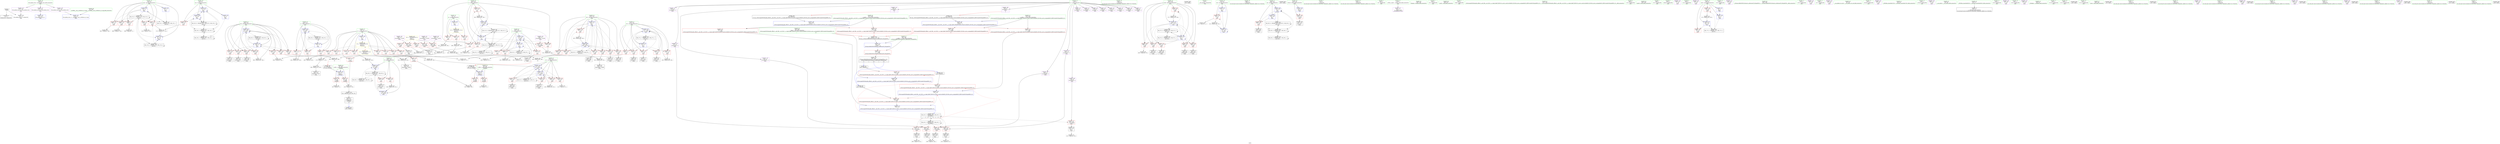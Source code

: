 digraph "SVFG" {
	label="SVFG";

	Node0x55a491389c20 [shape=record,color=grey,label="{NodeID: 0\nNullPtr}"];
	Node0x55a491389c20 -> Node0x55a4913b8520[style=solid];
	Node0x55a491389c20 -> Node0x55a4913c3f50[style=solid];
	Node0x55a4913cc050 [shape=record,color=grey,label="{NodeID: 360\n402 = cmp(401, 158, )\n}"];
	Node0x55a4913b9d10 [shape=record,color=red,label="{NodeID: 194\n275\<--125\n\<--j50\nmain\n}"];
	Node0x55a4913b9d10 -> Node0x55a4913b91b0[style=solid];
	Node0x55a4913b66f0 [shape=record,color=purple,label="{NodeID: 111\n274\<--8\narrayidx59\<--a\nmain\n}"];
	Node0x55a49139ce80 [shape=record,color=green,label="{NodeID: 28\n319\<--1\n\<--dummyObj\nCan only get source location for instruction, argument, global var or function.}"];
	Node0x55a4913bb3d0 [shape=record,color=red,label="{NodeID: 222\n449\<--437\n\<--__b.addr\n_ZSt4swapIcENSt9enable_ifIXsr6__and_ISt6__not_ISt15__is_tuple_likeIT_EESt21is_move_constructibleIS3_ESt18is_move_assignableIS3_EEE5valueEvE4typeERS3_SC_\n|{<s0>18}}"];
	Node0x55a4913bb3d0:s0 -> Node0x55a4914084e0[style=solid,color=red];
	Node0x55a4913bcec0 [shape=record,color=purple,label="{NodeID: 139\n475\<--53\nllvm.global_ctors_2\<--llvm.global_ctors\nGlob }"];
	Node0x55a4913bcec0 -> Node0x55a4913c3f50[style=solid];
	Node0x55a4913b7970 [shape=record,color=green,label="{NodeID: 56\n127\<--128\nk54\<--k54_field_insensitive\nmain\n}"];
	Node0x55a4913b7970 -> Node0x55a4913ba1f0[style=solid];
	Node0x55a4913b7970 -> Node0x55a4913ba2c0[style=solid];
	Node0x55a4913b7970 -> Node0x55a4913ba390[style=solid];
	Node0x55a4913b7970 -> Node0x55a4913ba460[style=solid];
	Node0x55a4913b7970 -> Node0x55a4913ba530[style=solid];
	Node0x55a4913b7970 -> Node0x55a4913ba600[style=solid];
	Node0x55a4913b7970 -> Node0x55a4913c4fc0[style=solid];
	Node0x55a4913b7970 -> Node0x55a4913c5640[style=solid];
	Node0x55a491407e70 [shape=record,color=black,label="{NodeID: 499\n421 = PHI()\n}"];
	Node0x55a4913e7ef0 [shape=record,color=black,label="{NodeID: 416\nMR_33V_2 = PHI(MR_33V_4, MR_33V_1, )\npts\{124 \}\n}"];
	Node0x55a4913e7ef0 -> Node0x55a4913c4e20[style=dashed];
	Node0x55a4913c97d0 [shape=record,color=grey,label="{NodeID: 333\n382 = Binary(381, 158, )\n}"];
	Node0x55a4913c97d0 -> Node0x55a4913c5710[style=solid];
	Node0x55a4913c4ae0 [shape=record,color=blue,label="{NodeID: 250\n119\<--240\nk\<--dec39\nmain\n}"];
	Node0x55a4913c4ae0 -> Node0x55a4913e42f0[style=dashed];
	Node0x55a4913be5b0 [shape=record,color=red,label="{NodeID: 167\n101\<--87\n\<--y.addr\n_Z4edgeii\n}"];
	Node0x55a4913be5b0 -> Node0x55a4913cc4d0[style=solid];
	Node0x55a4913b91b0 [shape=record,color=black,label="{NodeID: 84\n276\<--275\nidxprom60\<--\nmain\n}"];
	Node0x55a491389cb0 [shape=record,color=green,label="{NodeID: 1\n7\<--1\n__dso_handle\<--dummyObj\nGlob }"];
	Node0x55a4913cc1d0 [shape=record,color=grey,label="{NodeID: 361\n154 = cmp(150, 11, )\n}"];
	Node0x55a4913b9de0 [shape=record,color=red,label="{NodeID: 195\n291\<--125\n\<--j50\nmain\n}"];
	Node0x55a4913b9de0 -> Node0x55a4913cafd0[style=solid];
	Node0x55a4913b67c0 [shape=record,color=purple,label="{NodeID: 112\n277\<--8\narrayidx61\<--a\nmain\n}"];
	Node0x55a4913b67c0 -> Node0x55a4913babb0[style=solid];
	Node0x55a49139cf80 [shape=record,color=green,label="{NodeID: 29\n359\<--1\n\<--dummyObj\nCan only get source location for instruction, argument, global var or function.}"];
	Node0x55a4913bb4a0 [shape=record,color=red,label="{NodeID: 223\n456\<--437\n\<--__b.addr\n_ZSt4swapIcENSt9enable_ifIXsr6__and_ISt6__not_ISt15__is_tuple_likeIT_EESt21is_move_constructibleIS3_ESt18is_move_assignableIS3_EEE5valueEvE4typeERS3_SC_\n}"];
	Node0x55a4913bb4a0 -> Node0x55a4913c5bf0[style=solid];
	Node0x55a4913bcfc0 [shape=record,color=red,label="{NodeID: 140\n98\<--10\n\<--n\n_Z4edgeii\n}"];
	Node0x55a4913bcfc0 -> Node0x55a4913cc7d0[style=solid];
	Node0x55a4913b7a40 [shape=record,color=green,label="{NodeID: 57\n129\<--130\nok\<--ok_field_insensitive\nmain\n}"];
	Node0x55a4913b7a40 -> Node0x55a4913ba6d0[style=solid];
	Node0x55a4913b7a40 -> Node0x55a4913c5230[style=solid];
	Node0x55a4913b7a40 -> Node0x55a4913c53d0[style=solid];
	Node0x55a491407f70 [shape=record,color=black,label="{NodeID: 500\n392 = PHI()\n}"];
	Node0x55a4913e83f0 [shape=record,color=black,label="{NodeID: 417\nMR_35V_2 = PHI(MR_35V_3, MR_35V_1, )\npts\{126 \}\n}"];
	Node0x55a4913e83f0 -> Node0x55a4913c4ef0[style=dashed];
	Node0x55a4913e83f0 -> Node0x55a4913e83f0[style=dashed];
	Node0x55a4913c9950 [shape=record,color=grey,label="{NodeID: 334\n187 = Binary(186, 158, )\n}"];
	Node0x55a4913c9950 -> Node0x55a4913c46d0[style=solid];
	Node0x55a4913c4bb0 [shape=record,color=blue,label="{NodeID: 251\n121\<--245\nj21\<--dec41\nmain\n}"];
	Node0x55a4913c4bb0 -> Node0x55a4913bf1e0[style=dashed];
	Node0x55a4913c4bb0 -> Node0x55a4913bf2b0[style=dashed];
	Node0x55a4913c4bb0 -> Node0x55a4913bf380[style=dashed];
	Node0x55a4913c4bb0 -> Node0x55a4913bf450[style=dashed];
	Node0x55a4913c4bb0 -> Node0x55a4913c4a10[style=dashed];
	Node0x55a4913c4bb0 -> Node0x55a4913c4bb0[style=dashed];
	Node0x55a4913c4bb0 -> Node0x55a4913e79f0[style=dashed];
	Node0x55a4913be680 [shape=record,color=red,label="{NodeID: 168\n423\<--111\n\<--retval\nmain\n}"];
	Node0x55a4913be680 -> Node0x55a4913b6e20[style=solid];
	Node0x55a4913b9280 [shape=record,color=black,label="{NodeID: 85\n279\<--278\nconv62\<--\nmain\n}"];
	Node0x55a4913b9280 -> Node0x55a4913cb8d0[style=solid];
	Node0x55a49139da90 [shape=record,color=green,label="{NodeID: 2\n11\<--1\n\<--dummyObj\nCan only get source location for instruction, argument, global var or function.}"];
	Node0x55a4913cc350 [shape=record,color=grey,label="{NodeID: 362\n408 = cmp(407, 316, )\n}"];
	Node0x55a4913b9eb0 [shape=record,color=red,label="{NodeID: 196\n305\<--125\n\<--j50\nmain\n}"];
	Node0x55a4913b9eb0 -> Node0x55a4913b95c0[style=solid];
	Node0x55a4913b6890 [shape=record,color=purple,label="{NodeID: 113\n304\<--8\narrayidx75\<--a\nmain\n}"];
	Node0x55a49139d080 [shape=record,color=green,label="{NodeID: 30\n415\<--1\n\<--dummyObj\nCan only get source location for instruction, argument, global var or function.}"];
	Node0x55a4913bb570 [shape=record,color=red,label="{NodeID: 224\n447\<--444\n\<--call\n_ZSt4swapIcENSt9enable_ifIXsr6__and_ISt6__not_ISt15__is_tuple_likeIT_EESt21is_move_constructibleIS3_ESt18is_move_assignableIS3_EEE5valueEvE4typeERS3_SC_\n}"];
	Node0x55a4913bb570 -> Node0x55a4913c5a50[style=solid];
	Node0x55a4913bd090 [shape=record,color=red,label="{NodeID: 141\n102\<--10\n\<--n\n_Z4edgeii\n}"];
	Node0x55a4913bd090 -> Node0x55a4913cc4d0[style=solid];
	Node0x55a4913b7b10 [shape=record,color=green,label="{NodeID: 58\n131\<--132\nl\<--l_field_insensitive\nmain\n}"];
	Node0x55a4913b7b10 -> Node0x55a4913ba7a0[style=solid];
	Node0x55a4913b7b10 -> Node0x55a4913ba870[style=solid];
	Node0x55a4913b7b10 -> Node0x55a4913ba940[style=solid];
	Node0x55a4913b7b10 -> Node0x55a4913baa10[style=solid];
	Node0x55a4913b7b10 -> Node0x55a4913c5300[style=solid];
	Node0x55a4913b7b10 -> Node0x55a4913c54a0[style=solid];
	Node0x55a491408070 [shape=record,color=black,label="{NodeID: 501\n444 = PHI(462, )\n}"];
	Node0x55a491408070 -> Node0x55a4913bb570[style=solid];
	Node0x55a4913e88f0 [shape=record,color=black,label="{NodeID: 418\nMR_37V_2 = PHI(MR_37V_3, MR_37V_1, )\npts\{128 \}\n}"];
	Node0x55a4913e88f0 -> Node0x55a4913c0810[style=dashed];
	Node0x55a4913c9ad0 [shape=record,color=grey,label="{NodeID: 335\n342 = Binary(337, 341, )\n}"];
	Node0x55a4913c9ad0 -> Node0x55a4913c9c50[style=solid];
	Node0x55a4913c4c80 [shape=record,color=blue,label="{NodeID: 252\n117\<--250\ni16\<--inc44\nmain\n}"];
	Node0x55a4913c4c80 -> Node0x55a4913bec30[style=dashed];
	Node0x55a4913c4c80 -> Node0x55a4913bed00[style=dashed];
	Node0x55a4913c4c80 -> Node0x55a4913bedd0[style=dashed];
	Node0x55a4913c4c80 -> Node0x55a4913beea0[style=dashed];
	Node0x55a4913c4c80 -> Node0x55a4913bef70[style=dashed];
	Node0x55a4913c4c80 -> Node0x55a4913c4c80[style=dashed];
	Node0x55a4913c4c80 -> Node0x55a4913e6ff0[style=dashed];
	Node0x55a4913be750 [shape=record,color=red,label="{NodeID: 169\n164\<--113\n\<--i\nmain\n}"];
	Node0x55a4913be750 -> Node0x55a4913cbbd0[style=solid];
	Node0x55a4913b9350 [shape=record,color=black,label="{NodeID: 86\n284\<--283\nidxprom64\<--\nmain\n}"];
	Node0x55a49139acf0 [shape=record,color=green,label="{NodeID: 3\n23\<--1\n.str\<--dummyObj\nGlob }"];
	Node0x55a4913cc4d0 [shape=record,color=grey,label="{NodeID: 363\n103 = cmp(101, 102, )\n}"];
	Node0x55a4913cc4d0 -> Node0x55a490fb9990[style=solid];
	Node0x55a4913b9f80 [shape=record,color=red,label="{NodeID: 197\n336\<--125\n\<--j50\nmain\n}"];
	Node0x55a4913b9f80 -> Node0x55a4913c9c50[style=solid];
	Node0x55a4913b6960 [shape=record,color=purple,label="{NodeID: 114\n307\<--8\narrayidx77\<--a\nmain\n}"];
	Node0x55a4913b6960 -> Node0x55a4913bae20[style=solid];
	Node0x55a49139d180 [shape=record,color=green,label="{NodeID: 31\n4\<--6\n_ZStL8__ioinit\<--_ZStL8__ioinit_field_insensitive\nGlob }"];
	Node0x55a49139d180 -> Node0x55a4913b6fc0[style=solid];
	Node0x55a4913bb640 [shape=record,color=red,label="{NodeID: 225\n451\<--450\n\<--call1\n_ZSt4swapIcENSt9enable_ifIXsr6__and_ISt6__not_ISt15__is_tuple_likeIT_EESt21is_move_constructibleIS3_ESt18is_move_assignableIS3_EEE5valueEvE4typeERS3_SC_\n}"];
	Node0x55a4913bb640 -> Node0x55a4913c5b20[style=solid];
	Node0x55a4913bd160 [shape=record,color=red,label="{NodeID: 142\n165\<--10\n\<--n\nmain\n}"];
	Node0x55a4913bd160 -> Node0x55a4913cbbd0[style=solid];
	Node0x55a4913b7be0 [shape=record,color=green,label="{NodeID: 59\n138\<--139\nfreopen\<--freopen_field_insensitive\n}"];
	Node0x55a491408260 [shape=record,color=black,label="{NodeID: 502\n450 = PHI(462, )\n}"];
	Node0x55a491408260 -> Node0x55a4913bb640[style=solid];
	Node0x55a4913e8df0 [shape=record,color=black,label="{NodeID: 419\nMR_39V_2 = PHI(MR_39V_3, MR_39V_1, )\npts\{130 \}\n}"];
	Node0x55a4913e8df0 -> Node0x55a4913da6f0[style=dashed];
	Node0x55a4913e8df0 -> Node0x55a4913e8df0[style=dashed];
	Node0x55a4913c9c50 [shape=record,color=grey,label="{NodeID: 336\n343 = Binary(336, 342, )\n}"];
	Node0x55a4913c9c50 -> Node0x55a4913b99d0[style=solid];
	Node0x55a4913c4d50 [shape=record,color=blue,label="{NodeID: 253\n15\<--11\nans\<--\nmain\n}"];
	Node0x55a4913c4d50 -> Node0x55a4913bdb20[style=dashed];
	Node0x55a4913c4d50 -> Node0x55a4913bdbf0[style=dashed];
	Node0x55a4913c4d50 -> Node0x55a4913bdcc0[style=dashed];
	Node0x55a4913c4d50 -> Node0x55a4913bdd90[style=dashed];
	Node0x55a4913c4d50 -> Node0x55a4913d92f0[style=dashed];
	Node0x55a4913c4d50 -> Node0x55a4913e51f0[style=dashed];
	Node0x55a4913be820 [shape=record,color=red,label="{NodeID: 170\n178\<--113\n\<--i\nmain\n}"];
	Node0x55a4913be820 -> Node0x55a4913c9650[style=solid];
	Node0x55a4913b9420 [shape=record,color=black,label="{NodeID: 87\n293\<--292\nidxprom67\<--\nmain\n}"];
	Node0x55a49139ad80 [shape=record,color=green,label="{NodeID: 4\n25\<--1\n.str.1\<--dummyObj\nGlob }"];
	Node0x55a4913cc650 [shape=record,color=grey,label="{NodeID: 364\n414 = cmp(413, 415, )\n}"];
	Node0x55a4913ba050 [shape=record,color=red,label="{NodeID: 198\n351\<--125\n\<--j50\nmain\n}"];
	Node0x55a4913ba050 -> Node0x55a4913b6bb0[style=solid];
	Node0x55a4913bbb90 [shape=record,color=purple,label="{NodeID: 115\n335\<--8\narrayidx90\<--a\nmain\n}"];
	Node0x55a49139d280 [shape=record,color=green,label="{NodeID: 32\n8\<--9\na\<--a_field_insensitive\nGlob }"];
	Node0x55a49139d280 -> Node0x55a4913b7090[style=solid];
	Node0x55a49139d280 -> Node0x55a4913b7160[style=solid];
	Node0x55a49139d280 -> Node0x55a4913b7230[style=solid];
	Node0x55a49139d280 -> Node0x55a4913b62e0[style=solid];
	Node0x55a49139d280 -> Node0x55a4913b63b0[style=solid];
	Node0x55a49139d280 -> Node0x55a4913b6480[style=solid];
	Node0x55a49139d280 -> Node0x55a4913b6550[style=solid];
	Node0x55a49139d280 -> Node0x55a4913b6620[style=solid];
	Node0x55a49139d280 -> Node0x55a4913b66f0[style=solid];
	Node0x55a49139d280 -> Node0x55a4913b67c0[style=solid];
	Node0x55a49139d280 -> Node0x55a4913b6890[style=solid];
	Node0x55a49139d280 -> Node0x55a4913b6960[style=solid];
	Node0x55a49139d280 -> Node0x55a4913bbb90[style=solid];
	Node0x55a49139d280 -> Node0x55a4913bbc20[style=solid];
	Node0x55a49139d280 -> Node0x55a4913bbcb0[style=solid];
	Node0x55a49139d280 -> Node0x55a4913bbd80[style=solid];
	Node0x55a4913bb710 [shape=record,color=red,label="{NodeID: 226\n455\<--454\n\<--call2\n_ZSt4swapIcENSt9enable_ifIXsr6__and_ISt6__not_ISt15__is_tuple_likeIT_EESt21is_move_constructibleIS3_ESt18is_move_assignableIS3_EEE5valueEvE4typeERS3_SC_\n}"];
	Node0x55a4913bb710 -> Node0x55a4913c5bf0[style=solid];
	Node0x55a4913bd230 [shape=record,color=red,label="{NodeID: 143\n171\<--10\n\<--n\nmain\n}"];
	Node0x55a4913bd230 -> Node0x55a4913cba50[style=solid];
	Node0x55a4913b7ce0 [shape=record,color=green,label="{NodeID: 60\n146\<--147\nscanf\<--scanf_field_insensitive\n}"];
	Node0x55a4914083a0 [shape=record,color=black,label="{NodeID: 503\n454 = PHI(462, )\n}"];
	Node0x55a4914083a0 -> Node0x55a4913bb710[style=solid];
	Node0x55a4913e92f0 [shape=record,color=black,label="{NodeID: 420\nMR_41V_2 = PHI(MR_41V_3, MR_41V_1, )\npts\{132 \}\n}"];
	Node0x55a4913e92f0 -> Node0x55a4913dabf0[style=dashed];
	Node0x55a4913e92f0 -> Node0x55a4913e92f0[style=dashed];
	Node0x55a4913c9dd0 [shape=record,color=grey,label="{NodeID: 337\n245 = Binary(244, 152, )\n}"];
	Node0x55a4913c9dd0 -> Node0x55a4913c4bb0[style=solid];
	Node0x55a4913c4e20 [shape=record,color=blue,label="{NodeID: 254\n123\<--11\ni46\<--\nmain\n}"];
	Node0x55a4913c4e20 -> Node0x55a4913bf520[style=dashed];
	Node0x55a4913c4e20 -> Node0x55a4913bf5f0[style=dashed];
	Node0x55a4913c4e20 -> Node0x55a4913bf6c0[style=dashed];
	Node0x55a4913c4e20 -> Node0x55a4913bf790[style=dashed];
	Node0x55a4913c4e20 -> Node0x55a4913bf860[style=dashed];
	Node0x55a4913c4e20 -> Node0x55a4913bf930[style=dashed];
	Node0x55a4913c4e20 -> Node0x55a4913b9b70[style=dashed];
	Node0x55a4913c4e20 -> Node0x55a4913c57e0[style=dashed];
	Node0x55a4913c4e20 -> Node0x55a4913e7ef0[style=dashed];
	Node0x55a4913be8f0 [shape=record,color=red,label="{NodeID: 171\n193\<--113\n\<--i\nmain\n}"];
	Node0x55a4913be8f0 -> Node0x55a4913ca250[style=solid];
	Node0x55a4913b94f0 [shape=record,color=black,label="{NodeID: 88\n303\<--302\nidxprom74\<--\nmain\n}"];
	Node0x55a49139b980 [shape=record,color=green,label="{NodeID: 5\n27\<--1\nstdin\<--dummyObj\nGlob }"];
	Node0x55a4913cc7d0 [shape=record,color=grey,label="{NodeID: 365\n99 = cmp(97, 98, )\n}"];
	Node0x55a4913ba120 [shape=record,color=red,label="{NodeID: 199\n381\<--125\n\<--j50\nmain\n}"];
	Node0x55a4913ba120 -> Node0x55a4913c97d0[style=solid];
	Node0x55a4913bbc20 [shape=record,color=purple,label="{NodeID: 116\n345\<--8\narrayidx96\<--a\nmain\n}"];
	Node0x55a4913bbc20 -> Node0x55a4913bb090[style=solid];
	Node0x55a49139d380 [shape=record,color=green,label="{NodeID: 33\n10\<--12\nn\<--n_field_insensitive\nGlob }"];
	Node0x55a49139d380 -> Node0x55a4913bcfc0[style=solid];
	Node0x55a49139d380 -> Node0x55a4913bd090[style=solid];
	Node0x55a49139d380 -> Node0x55a4913bd160[style=solid];
	Node0x55a49139d380 -> Node0x55a4913bd230[style=solid];
	Node0x55a49139d380 -> Node0x55a4913bd300[style=solid];
	Node0x55a49139d380 -> Node0x55a4913bd3d0[style=solid];
	Node0x55a49139d380 -> Node0x55a4913bd4a0[style=solid];
	Node0x55a49139d380 -> Node0x55a4913bd570[style=solid];
	Node0x55a49139d380 -> Node0x55a4913bd640[style=solid];
	Node0x55a49139d380 -> Node0x55a4913bd710[style=solid];
	Node0x55a49139d380 -> Node0x55a4913bb8b0[style=solid];
	Node0x55a4913bb7e0 [shape=record,color=red,label="{NodeID: 227\n467\<--464\n\<--__t.addr\n_ZSt4moveIRcEONSt16remove_referenceIT_E4typeEOS2_\n}"];
	Node0x55a4913bb7e0 -> Node0x55a4913b6ef0[style=solid];
	Node0x55a4913bd300 [shape=record,color=red,label="{NodeID: 144\n177\<--10\n\<--n\nmain\n}"];
	Node0x55a4913bd300 -> Node0x55a4913c9650[style=solid];
	Node0x55a4913b7de0 [shape=record,color=green,label="{NodeID: 61\n237\<--238\n_ZSt4swapIcENSt9enable_ifIXsr6__and_ISt6__not_ISt15__is_tuple_likeIT_EESt21is_move_constructibleIS3_ESt18is_move_assignableIS3_EEE5valueEvE4typeERS3_SC_\<--_ZSt4swapIcENSt9enable_ifIXsr6__and_ISt6__not_ISt15__is_tuple_likeIT_EESt21is_move_constructibleIS3_ESt18is_move_assignableIS3_EEE5valueEvE4typeERS3_SC__field_insensitive\n}"];
	Node0x55a4914084e0 [shape=record,color=black,label="{NodeID: 504\n463 = PHI(443, 449, 439, )\n0th arg _ZSt4moveIRcEONSt16remove_referenceIT_E4typeEOS2_ }"];
	Node0x55a4914084e0 -> Node0x55a4913c5cc0[style=solid];
	Node0x55a4913e97f0 [shape=record,color=black,label="{NodeID: 421\nMR_43V_2 = PHI(MR_43V_3, MR_43V_1, )\npts\{90000 \}\n}"];
	Node0x55a4913e97f0 -> Node0x55a4913babb0[style=dashed];
	Node0x55a4913e97f0 -> Node0x55a4913bae20[style=dashed];
	Node0x55a4913e97f0 -> Node0x55a4913bb090[style=dashed];
	Node0x55a4913e97f0 -> Node0x55a4913bb160[style=dashed];
	Node0x55a4913e97f0 -> Node0x55a4913e4cf0[style=dashed];
	Node0x55a4913e97f0 -> Node0x55a4913e97f0[style=dashed];
	Node0x55a4913c9f50 [shape=record,color=grey,label="{NodeID: 338\n289 = Binary(286, 288, )\n}"];
	Node0x55a4913c9f50 -> Node0x55a4913c9350[style=solid];
	Node0x55a4913c4ef0 [shape=record,color=blue,label="{NodeID: 255\n125\<--11\nj50\<--\nmain\n}"];
	Node0x55a4913c4ef0 -> Node0x55a4913b9c40[style=dashed];
	Node0x55a4913c4ef0 -> Node0x55a4913b9d10[style=dashed];
	Node0x55a4913c4ef0 -> Node0x55a4913b9de0[style=dashed];
	Node0x55a4913c4ef0 -> Node0x55a4913b9eb0[style=dashed];
	Node0x55a4913c4ef0 -> Node0x55a4913b9f80[style=dashed];
	Node0x55a4913c4ef0 -> Node0x55a4913ba050[style=dashed];
	Node0x55a4913c4ef0 -> Node0x55a4913ba120[style=dashed];
	Node0x55a4913c4ef0 -> Node0x55a4913c4ef0[style=dashed];
	Node0x55a4913c4ef0 -> Node0x55a4913c5710[style=dashed];
	Node0x55a4913c4ef0 -> Node0x55a4913e83f0[style=dashed];
	Node0x55a4913be9c0 [shape=record,color=red,label="{NodeID: 172\n170\<--115\n\<--j\nmain\n}"];
	Node0x55a4913be9c0 -> Node0x55a4913cba50[style=solid];
	Node0x55a4913b95c0 [shape=record,color=black,label="{NodeID: 89\n306\<--305\nidxprom76\<--\nmain\n}"];
	Node0x55a49139ba10 [shape=record,color=green,label="{NodeID: 6\n28\<--1\n.str.2\<--dummyObj\nGlob }"];
	Node0x55a4913cc950 [shape=record,color=grey,label="{NodeID: 366\n95 = cmp(94, 11, )\n}"];
	Node0x55a4913ba1f0 [shape=record,color=red,label="{NodeID: 200\n268\<--127\n\<--k54\nmain\n}"];
	Node0x55a4913ba1f0 -> Node0x55a4913cbed0[style=solid];
	Node0x55a4913bbcb0 [shape=record,color=purple,label="{NodeID: 117\n350\<--8\narrayidx99\<--a\nmain\n}"];
	Node0x55a49139d480 [shape=record,color=green,label="{NodeID: 34\n13\<--14\nm\<--m_field_insensitive\nGlob }"];
	Node0x55a49139d480 -> Node0x55a4913bd7e0[style=solid];
	Node0x55a49139d480 -> Node0x55a4913bd8b0[style=solid];
	Node0x55a49139d480 -> Node0x55a4913bd980[style=solid];
	Node0x55a49139d480 -> Node0x55a4913bb9b0[style=solid];
	Node0x55a4913bb8b0 [shape=record,color=blue,label="{NodeID: 228\n10\<--11\nn\<--\nGlob }"];
	Node0x55a4913bb8b0 -> Node0x55a4913ed9c0[style=dashed];
	Node0x55a4913bd3d0 [shape=record,color=red,label="{NodeID: 145\n200\<--10\n\<--n\nmain\n}"];
	Node0x55a4913bd3d0 -> Node0x55a4913cd0d0[style=solid];
	Node0x55a4913b7ee0 [shape=record,color=green,label="{NodeID: 62\n393\<--394\nprintf\<--printf_field_insensitive\n}"];
	Node0x55a4914087c0 [shape=record,color=black,label="{NodeID: 505\n433 = PHI(229, )\n0th arg _ZSt4swapIcENSt9enable_ifIXsr6__and_ISt6__not_ISt15__is_tuple_likeIT_EESt21is_move_constructibleIS3_ESt18is_move_assignableIS3_EEE5valueEvE4typeERS3_SC_ }"];
	Node0x55a4914087c0 -> Node0x55a4913c58b0[style=solid];
	Node0x55a4913ca0d0 [shape=record,color=grey,label="{NodeID: 339\n288 = Binary(287, 158, )\n}"];
	Node0x55a4913ca0d0 -> Node0x55a4913c9f50[style=solid];
	Node0x55a4913c4fc0 [shape=record,color=blue,label="{NodeID: 256\n127\<--11\nk54\<--\nmain\n}"];
	Node0x55a4913c4fc0 -> Node0x55a4913ba1f0[style=dashed];
	Node0x55a4913c4fc0 -> Node0x55a4913ba2c0[style=dashed];
	Node0x55a4913c4fc0 -> Node0x55a4913ba390[style=dashed];
	Node0x55a4913c4fc0 -> Node0x55a4913ba460[style=dashed];
	Node0x55a4913c4fc0 -> Node0x55a4913ba530[style=dashed];
	Node0x55a4913c4fc0 -> Node0x55a4913ba600[style=dashed];
	Node0x55a4913c4fc0 -> Node0x55a4913c4fc0[style=dashed];
	Node0x55a4913c4fc0 -> Node0x55a4913c5640[style=dashed];
	Node0x55a4913c4fc0 -> Node0x55a4913c0810[style=dashed];
	Node0x55a4913bea90 [shape=record,color=red,label="{NodeID: 173\n174\<--115\n\<--j\nmain\n}"];
	Node0x55a4913bea90 -> Node0x55a4913b8990[style=solid];
	Node0x55a4913b9690 [shape=record,color=black,label="{NodeID: 90\n309\<--308\nconv78\<--\nmain\n}"];
	Node0x55a4913b9690 -> Node0x55a4913cd550[style=solid];
	Node0x55a49139b4b0 [shape=record,color=green,label="{NodeID: 7\n30\<--1\n.str.3\<--dummyObj\nGlob }"];
	Node0x55a4913ccad0 [shape=record,color=grey,label="{NodeID: 367\n92 = cmp(91, 11, )\n}"];
	Node0x55a4913ba2c0 [shape=record,color=red,label="{NodeID: 201\n283\<--127\n\<--k54\nmain\n}"];
	Node0x55a4913ba2c0 -> Node0x55a4913b9350[style=solid];
	Node0x55a4913bbd80 [shape=record,color=purple,label="{NodeID: 118\n353\<--8\narrayidx101\<--a\nmain\n}"];
	Node0x55a4913bbd80 -> Node0x55a4913bb160[style=solid];
	Node0x55a49139d580 [shape=record,color=green,label="{NodeID: 35\n15\<--16\nans\<--ans_field_insensitive\nGlob }"];
	Node0x55a49139d580 -> Node0x55a4913bda50[style=solid];
	Node0x55a49139d580 -> Node0x55a4913bdb20[style=solid];
	Node0x55a49139d580 -> Node0x55a4913bdbf0[style=solid];
	Node0x55a49139d580 -> Node0x55a4913bdcc0[style=solid];
	Node0x55a49139d580 -> Node0x55a4913bdd90[style=solid];
	Node0x55a49139d580 -> Node0x55a4913bbab0[style=solid];
	Node0x55a49139d580 -> Node0x55a4913c4d50[style=solid];
	Node0x55a49139d580 -> Node0x55a4913c5570[style=solid];
	Node0x55a4913bb9b0 [shape=record,color=blue,label="{NodeID: 229\n13\<--11\nm\<--\nGlob }"];
	Node0x55a4913bb9b0 -> Node0x55a4913edaa0[style=dashed];
	Node0x55a4913bd4a0 [shape=record,color=red,label="{NodeID: 146\n203\<--10\n\<--n\nmain\n}"];
	Node0x55a4913bd4a0 -> Node0x55a4913cb450[style=solid];
	Node0x55a4913b7fe0 [shape=record,color=green,label="{NodeID: 63\n435\<--436\n__a.addr\<--__a.addr_field_insensitive\n_ZSt4swapIcENSt9enable_ifIXsr6__and_ISt6__not_ISt15__is_tuple_likeIT_EESt21is_move_constructibleIS3_ESt18is_move_assignableIS3_EEE5valueEvE4typeERS3_SC_\n}"];
	Node0x55a4913b7fe0 -> Node0x55a4913bb230[style=solid];
	Node0x55a4913b7fe0 -> Node0x55a4913bb300[style=solid];
	Node0x55a4913b7fe0 -> Node0x55a4913c58b0[style=solid];
	Node0x55a4914088d0 [shape=record,color=black,label="{NodeID: 506\n434 = PHI(235, )\n1st arg _ZSt4swapIcENSt9enable_ifIXsr6__and_ISt6__not_ISt15__is_tuple_likeIT_EESt21is_move_constructibleIS3_ESt18is_move_assignableIS3_EEE5valueEvE4typeERS3_SC_ }"];
	Node0x55a4914088d0 -> Node0x55a4913c5980[style=solid];
	Node0x55a4913ca250 [shape=record,color=grey,label="{NodeID: 340\n194 = Binary(193, 158, )\n}"];
	Node0x55a4913ca250 -> Node0x55a4913c47a0[style=solid];
	Node0x55a4913c5090 [shape=record,color=blue,label="{NodeID: 257\n21\<--158\nval\<--\nmain\n}"];
	Node0x55a4913c5090 -> Node0x55a4913be0d0[style=dashed];
	Node0x55a4913c5090 -> Node0x55a4913c5090[style=dashed];
	Node0x55a4913c5090 -> Node0x55a4913c5160[style=dashed];
	Node0x55a4913c5090 -> Node0x55a4913d97f0[style=dashed];
	Node0x55a4913c5090 -> Node0x55a4913e33f0[style=dashed];
	Node0x55a4913beb60 [shape=record,color=red,label="{NodeID: 174\n186\<--115\n\<--j\nmain\n}"];
	Node0x55a4913beb60 -> Node0x55a4913c9950[style=solid];
	Node0x55a4913b9760 [shape=record,color=black,label="{NodeID: 91\n329\<--328\nidxprom85\<--\nmain\n}"];
	Node0x55a49139b540 [shape=record,color=green,label="{NodeID: 8\n32\<--1\nstdout\<--dummyObj\nGlob }"];
	Node0x55a4913ccc50 [shape=record,color=grey,label="{NodeID: 368\n324 = cmp(322, 323, )\n}"];
	Node0x55a4913ba390 [shape=record,color=red,label="{NodeID: 202\n292\<--127\n\<--k54\nmain\n}"];
	Node0x55a4913ba390 -> Node0x55a4913b9420[style=solid];
	Node0x55a4913bbe50 [shape=record,color=purple,label="{NodeID: 119\n135\<--23\n\<--.str\nmain\n}"];
	Node0x55a49139d680 [shape=record,color=green,label="{NodeID: 36\n17\<--18\ntot\<--tot_field_insensitive\nGlob }"];
	Node0x55a49139d680 -> Node0x55a4913bde60[style=solid];
	Node0x55a49139d680 -> Node0x55a4913c3a50[style=solid];
	Node0x55a49139d680 -> Node0x55a4913c4390[style=solid];
	Node0x55a4913e1af0 [shape=record,color=black,label="{NodeID: 396\nMR_13V_9 = PHI(MR_13V_8, MR_13V_6, )\npts\{16 \}\n}"];
	Node0x55a4913e1af0 -> Node0x55a4913bda50[style=dashed];
	Node0x55a4913e1af0 -> Node0x55a4913c5570[style=dashed];
	Node0x55a4913e1af0 -> Node0x55a4913d92f0[style=dashed];
	Node0x55a4913e1af0 -> Node0x55a4913e1af0[style=dashed];
	Node0x55a4913bbab0 [shape=record,color=blue,label="{NodeID: 230\n15\<--11\nans\<--\nGlob }"];
	Node0x55a4913bbab0 -> Node0x55a4913e51f0[style=dashed];
	Node0x55a4913bd570 [shape=record,color=red,label="{NodeID: 147\n206\<--10\n\<--n\nmain\n}"];
	Node0x55a4913bd570 -> Node0x55a4913cb5d0[style=solid];
	Node0x55a4913b80b0 [shape=record,color=green,label="{NodeID: 64\n437\<--438\n__b.addr\<--__b.addr_field_insensitive\n_ZSt4swapIcENSt9enable_ifIXsr6__and_ISt6__not_ISt15__is_tuple_likeIT_EESt21is_move_constructibleIS3_ESt18is_move_assignableIS3_EEE5valueEvE4typeERS3_SC_\n}"];
	Node0x55a4913b80b0 -> Node0x55a4913bb3d0[style=solid];
	Node0x55a4913b80b0 -> Node0x55a4913bb4a0[style=solid];
	Node0x55a4913b80b0 -> Node0x55a4913c5980[style=solid];
	Node0x55a4914089e0 [shape=record,color=black,label="{NodeID: 507\n83 = PHI(290, )\n0th arg _Z4edgeii }"];
	Node0x55a4914089e0 -> Node0x55a4913c4050[style=solid];
	Node0x55a4913ca3d0 [shape=record,color=grey,label="{NodeID: 341\n151 = Binary(150, 152, )\n}"];
	Node0x55a4913ca3d0 -> Node0x55a4913c4390[style=solid];
	Node0x55a4913c5160 [shape=record,color=blue,label="{NodeID: 258\n21\<--316\nval\<--\nmain\n}"];
	Node0x55a4913c5160 -> Node0x55a4913be0d0[style=dashed];
	Node0x55a4913c5160 -> Node0x55a4913c5090[style=dashed];
	Node0x55a4913c5160 -> Node0x55a4913c5160[style=dashed];
	Node0x55a4913c5160 -> Node0x55a4913d97f0[style=dashed];
	Node0x55a4913c5160 -> Node0x55a4913e33f0[style=dashed];
	Node0x55a4913bec30 [shape=record,color=red,label="{NodeID: 175\n199\<--117\n\<--i16\nmain\n}"];
	Node0x55a4913bec30 -> Node0x55a4913cd0d0[style=solid];
	Node0x55a4913b9830 [shape=record,color=black,label="{NodeID: 92\n334\<--333\nidxprom89\<--add88\nmain\n}"];
	Node0x55a49139b5d0 [shape=record,color=green,label="{NodeID: 9\n33\<--1\n.str.4\<--dummyObj\nGlob }"];
	Node0x55a4913ccdd0 [shape=record,color=grey,label="{NodeID: 369\n264 = cmp(262, 263, )\n}"];
	Node0x55a4913ba460 [shape=record,color=red,label="{NodeID: 203\n328\<--127\n\<--k54\nmain\n}"];
	Node0x55a4913ba460 -> Node0x55a4913b9760[style=solid];
	Node0x55a4913bbf20 [shape=record,color=purple,label="{NodeID: 120\n136\<--25\n\<--.str.1\nmain\n}"];
	Node0x55a49139d780 [shape=record,color=green,label="{NodeID: 37\n19\<--20\nnum\<--num_field_insensitive\nGlob }"];
	Node0x55a49139d780 -> Node0x55a4913bdf30[style=solid];
	Node0x55a49139d780 -> Node0x55a4913be000[style=solid];
	Node0x55a49139d780 -> Node0x55a4913c3b50[style=solid];
	Node0x55a49139d780 -> Node0x55a4913c42c0[style=solid];
	Node0x55a49139d780 -> Node0x55a4913c4460[style=solid];
	Node0x55a4913c3a50 [shape=record,color=blue,label="{NodeID: 231\n17\<--11\ntot\<--\nGlob }"];
	Node0x55a4913c3a50 -> Node0x55a4913bde60[style=dashed];
	Node0x55a4913c3a50 -> Node0x55a4913c4390[style=dashed];
	Node0x55a4913bd640 [shape=record,color=red,label="{NodeID: 148\n257\<--10\n\<--n\nmain\n}"];
	Node0x55a4913bd640 -> Node0x55a4913cd250[style=solid];
	Node0x55a4913b8180 [shape=record,color=green,label="{NodeID: 65\n439\<--440\n__tmp\<--__tmp_field_insensitive\n_ZSt4swapIcENSt9enable_ifIXsr6__and_ISt6__not_ISt15__is_tuple_likeIT_EESt21is_move_constructibleIS3_ESt18is_move_assignableIS3_EEE5valueEvE4typeERS3_SC_\n|{|<s1>19}}"];
	Node0x55a4913b8180 -> Node0x55a4913c5a50[style=solid];
	Node0x55a4913b8180:s1 -> Node0x55a4914084e0[style=solid,color=red];
	Node0x55a491408af0 [shape=record,color=black,label="{NodeID: 508\n84 = PHI(299, )\n1st arg _Z4edgeii }"];
	Node0x55a491408af0 -> Node0x55a4913c4120[style=solid];
	Node0x55a4913ca550 [shape=record,color=grey,label="{NodeID: 342\n372 = Binary(371, 370, )\n}"];
	Node0x55a4913ca550 -> Node0x55a4913c5570[style=solid];
	Node0x55a4913c5230 [shape=record,color=blue,label="{NodeID: 259\n129\<--319\nok\<--\nmain\n}"];
	Node0x55a4913c5230 -> Node0x55a4913ba6d0[style=dashed];
	Node0x55a4913c5230 -> Node0x55a4913c5230[style=dashed];
	Node0x55a4913c5230 -> Node0x55a4913c53d0[style=dashed];
	Node0x55a4913c5230 -> Node0x55a4913da6f0[style=dashed];
	Node0x55a4913c5230 -> Node0x55a4913e38f0[style=dashed];
	Node0x55a4913bed00 [shape=record,color=red,label="{NodeID: 176\n216\<--117\n\<--i16\nmain\n}"];
	Node0x55a4913bed00 -> Node0x55a4913b8c00[style=solid];
	Node0x55a4913b9900 [shape=record,color=black,label="{NodeID: 93\n339\<--338\nidxprom91\<--\nmain\n}"];
	Node0x55a49139b6a0 [shape=record,color=green,label="{NodeID: 10\n35\<--1\n.str.5\<--dummyObj\nGlob }"];
	Node0x55a4913ccf50 [shape=record,color=grey,label="{NodeID: 370\n356 = cmp(347, 355, )\n}"];
	Node0x55a4913ba530 [shape=record,color=red,label="{NodeID: 204\n338\<--127\n\<--k54\nmain\n}"];
	Node0x55a4913ba530 -> Node0x55a4913b9900[style=solid];
	Node0x55a4913bbff0 [shape=record,color=purple,label="{NodeID: 121\n141\<--28\n\<--.str.2\nmain\n}"];
	Node0x55a49139d880 [shape=record,color=green,label="{NodeID: 38\n21\<--22\nval\<--val_field_insensitive\nGlob }"];
	Node0x55a49139d880 -> Node0x55a4913be0d0[style=solid];
	Node0x55a49139d880 -> Node0x55a4913c3c50[style=solid];
	Node0x55a49139d880 -> Node0x55a4913c5090[style=solid];
	Node0x55a49139d880 -> Node0x55a4913c5160[style=solid];
	Node0x55a4913c3b50 [shape=record,color=blue,label="{NodeID: 232\n19\<--11\nnum\<--\nGlob }"];
	Node0x55a4913c3b50 -> Node0x55a4913c42c0[style=dashed];
	Node0x55a4913bd710 [shape=record,color=red,label="{NodeID: 149\n263\<--10\n\<--n\nmain\n}"];
	Node0x55a4913bd710 -> Node0x55a4913ccdd0[style=solid];
	Node0x55a4913b8250 [shape=record,color=green,label="{NodeID: 66\n445\<--446\n_ZSt4moveIRcEONSt16remove_referenceIT_E4typeEOS2_\<--_ZSt4moveIRcEONSt16remove_referenceIT_E4typeEOS2__field_insensitive\n}"];
	Node0x55a4913ca6d0 [shape=record,color=grey,label="{NodeID: 343\n157 = Binary(156, 158, )\n}"];
	Node0x55a4913ca6d0 -> Node0x55a4913c4460[style=solid];
	Node0x55a4913c5300 [shape=record,color=blue,label="{NodeID: 260\n131\<--11\nl\<--\nmain\n}"];
	Node0x55a4913c5300 -> Node0x55a4913ba7a0[style=dashed];
	Node0x55a4913c5300 -> Node0x55a4913ba870[style=dashed];
	Node0x55a4913c5300 -> Node0x55a4913ba940[style=dashed];
	Node0x55a4913c5300 -> Node0x55a4913baa10[style=dashed];
	Node0x55a4913c5300 -> Node0x55a4913c5300[style=dashed];
	Node0x55a4913c5300 -> Node0x55a4913c54a0[style=dashed];
	Node0x55a4913c5300 -> Node0x55a4913dabf0[style=dashed];
	Node0x55a4913c5300 -> Node0x55a4913e3df0[style=dashed];
	Node0x55a4913bedd0 [shape=record,color=red,label="{NodeID: 177\n227\<--117\n\<--i16\nmain\n}"];
	Node0x55a4913bedd0 -> Node0x55a4913b8e70[style=solid];
	Node0x55a4913b99d0 [shape=record,color=black,label="{NodeID: 94\n344\<--343\nidxprom95\<--add94\nmain\n}"];
	Node0x55a49139e430 [shape=record,color=green,label="{NodeID: 11\n37\<--1\n.str.6\<--dummyObj\nGlob }"];
	Node0x55a4913cd0d0 [shape=record,color=grey,label="{NodeID: 371\n201 = cmp(199, 200, )\n}"];
	Node0x55a4913ba600 [shape=record,color=red,label="{NodeID: 205\n376\<--127\n\<--k54\nmain\n}"];
	Node0x55a4913ba600 -> Node0x55a4913cb750[style=solid];
	Node0x55a4913bc0c0 [shape=record,color=purple,label="{NodeID: 122\n142\<--30\n\<--.str.3\nmain\n}"];
	Node0x55a4913b5ae0 [shape=record,color=green,label="{NodeID: 39\n53\<--57\nllvm.global_ctors\<--llvm.global_ctors_field_insensitive\nGlob }"];
	Node0x55a4913b5ae0 -> Node0x55a4913bccf0[style=solid];
	Node0x55a4913b5ae0 -> Node0x55a4913bcdc0[style=solid];
	Node0x55a4913b5ae0 -> Node0x55a4913bcec0[style=solid];
	Node0x55a4913c3c50 [shape=record,color=blue,label="{NodeID: 233\n21\<--11\nval\<--\nGlob }"];
	Node0x55a4913c3c50 -> Node0x55a4913e60f0[style=dashed];
	Node0x55a4913bd7e0 [shape=record,color=red,label="{NodeID: 150\n287\<--13\n\<--m\nmain\n}"];
	Node0x55a4913bd7e0 -> Node0x55a4913ca0d0[style=solid];
	Node0x55a4913b8350 [shape=record,color=green,label="{NodeID: 67\n464\<--465\n__t.addr\<--__t.addr_field_insensitive\n_ZSt4moveIRcEONSt16remove_referenceIT_E4typeEOS2_\n}"];
	Node0x55a4913b8350 -> Node0x55a4913bb7e0[style=solid];
	Node0x55a4913b8350 -> Node0x55a4913c5cc0[style=solid];
	Node0x55a4913ca850 [shape=record,color=grey,label="{NodeID: 344\n363 = Binary(362, 158, )\n}"];
	Node0x55a4913ca850 -> Node0x55a4913c54a0[style=solid];
	Node0x55a4913c53d0 [shape=record,color=blue,label="{NodeID: 261\n129\<--359\nok\<--\nmain\n}"];
	Node0x55a4913c53d0 -> Node0x55a4913ba6d0[style=dashed];
	Node0x55a4913c53d0 -> Node0x55a4913c5230[style=dashed];
	Node0x55a4913c53d0 -> Node0x55a4913da6f0[style=dashed];
	Node0x55a4913c53d0 -> Node0x55a4913e38f0[style=dashed];
	Node0x55a4913beea0 [shape=record,color=red,label="{NodeID: 178\n233\<--117\n\<--i16\nmain\n}"];
	Node0x55a4913beea0 -> Node0x55a4913b9010[style=solid];
	Node0x55a4913b9aa0 [shape=record,color=black,label="{NodeID: 95\n347\<--346\nconv97\<--\nmain\n}"];
	Node0x55a4913b9aa0 -> Node0x55a4913ccf50[style=solid];
	Node0x55a49139e500 [shape=record,color=green,label="{NodeID: 12\n39\<--1\n.str.7\<--dummyObj\nGlob }"];
	Node0x55a4913cd250 [shape=record,color=grey,label="{NodeID: 372\n258 = cmp(256, 257, )\n}"];
	Node0x55a4913ba6d0 [shape=record,color=red,label="{NodeID: 206\n366\<--129\n\<--ok\nmain\n}"];
	Node0x55a4913ba6d0 -> Node0x55a4913b6d50[style=solid];
	Node0x55a4913bc190 [shape=record,color=purple,label="{NodeID: 123\n144\<--33\n\<--.str.4\nmain\n}"];
	Node0x55a4913b5b70 [shape=record,color=green,label="{NodeID: 40\n58\<--59\n__cxx_global_var_init\<--__cxx_global_var_init_field_insensitive\n}"];
	Node0x55a4913c3d50 [shape=record,color=blue,label="{NodeID: 234\n473\<--54\nllvm.global_ctors_0\<--\nGlob }"];
	Node0x55a4913bd8b0 [shape=record,color=red,label="{NodeID: 151\n296\<--13\n\<--m\nmain\n}"];
	Node0x55a4913bd8b0 -> Node0x55a4913cae50[style=solid];
	Node0x55a4913b8420 [shape=record,color=green,label="{NodeID: 68\n55\<--469\n_GLOBAL__sub_I_withleave_0_0.cpp\<--_GLOBAL__sub_I_withleave_0_0.cpp_field_insensitive\n}"];
	Node0x55a4913b8420 -> Node0x55a4913c3e50[style=solid];
	Node0x55a4913ca9d0 [shape=record,color=grey,label="{NodeID: 345\n333 = Binary(326, 332, )\n}"];
	Node0x55a4913ca9d0 -> Node0x55a4913b9830[style=solid];
	Node0x55a4913c54a0 [shape=record,color=blue,label="{NodeID: 262\n131\<--363\nl\<--inc107\nmain\n}"];
	Node0x55a4913c54a0 -> Node0x55a4913ba7a0[style=dashed];
	Node0x55a4913c54a0 -> Node0x55a4913ba870[style=dashed];
	Node0x55a4913c54a0 -> Node0x55a4913ba940[style=dashed];
	Node0x55a4913c54a0 -> Node0x55a4913baa10[style=dashed];
	Node0x55a4913c54a0 -> Node0x55a4913c5300[style=dashed];
	Node0x55a4913c54a0 -> Node0x55a4913c54a0[style=dashed];
	Node0x55a4913c54a0 -> Node0x55a4913dabf0[style=dashed];
	Node0x55a4913c54a0 -> Node0x55a4913e3df0[style=dashed];
	Node0x55a4913bef70 [shape=record,color=red,label="{NodeID: 179\n249\<--117\n\<--i16\nmain\n}"];
	Node0x55a4913bef70 -> Node0x55a4913cb2d0[style=solid];
	Node0x55a4913b6ae0 [shape=record,color=black,label="{NodeID: 96\n349\<--348\nidxprom98\<--\nmain\n}"];
	Node0x55a49139e5d0 [shape=record,color=green,label="{NodeID: 13\n41\<--1\n_ZL2dx\<--dummyObj\nGlob }"];
	Node0x55a4913ef530 [shape=record,color=yellow,style=double,label="{NodeID: 456\n2V_1 = ENCHI(MR_2V_0)\npts\{12 \}\nFun[_Z4edgeii]}"];
	Node0x55a4913ef530 -> Node0x55a4913bcfc0[style=dashed];
	Node0x55a4913ef530 -> Node0x55a4913bd090[style=dashed];
	Node0x55a4913cd3d0 [shape=record,color=grey,label="{NodeID: 373\n211 = cmp(210, 11, )\n}"];
	Node0x55a4913ba7a0 [shape=record,color=red,label="{NodeID: 207\n322\<--131\n\<--l\nmain\n}"];
	Node0x55a4913ba7a0 -> Node0x55a4913ccc50[style=solid];
	Node0x55a4913bc260 [shape=record,color=purple,label="{NodeID: 124\n160\<--35\n\<--.str.5\nmain\n}"];
	Node0x55a4913b5c30 [shape=record,color=green,label="{NodeID: 41\n62\<--63\n_ZNSt8ios_base4InitC1Ev\<--_ZNSt8ios_base4InitC1Ev_field_insensitive\n}"];
	Node0x55a4913e33f0 [shape=record,color=black,label="{NodeID: 401\nMR_19V_9 = PHI(MR_19V_7, MR_19V_5, MR_19V_5, )\npts\{22 \}\n}"];
	Node0x55a4913e33f0 -> Node0x55a4913c5090[style=dashed];
	Node0x55a4913e33f0 -> Node0x55a4913c5160[style=dashed];
	Node0x55a4913e33f0 -> Node0x55a4913d97f0[style=dashed];
	Node0x55a4913e33f0 -> Node0x55a4913e33f0[style=dashed];
	Node0x55a4913c3e50 [shape=record,color=blue,label="{NodeID: 235\n474\<--55\nllvm.global_ctors_1\<--_GLOBAL__sub_I_withleave_0_0.cpp\nGlob }"];
	Node0x55a4913bd980 [shape=record,color=red,label="{NodeID: 152\n323\<--13\n\<--m\nmain\n}"];
	Node0x55a4913bd980 -> Node0x55a4913ccc50[style=solid];
	Node0x55a4913b8520 [shape=record,color=black,label="{NodeID: 69\n2\<--3\ndummyVal\<--dummyVal\n}"];
	Node0x55a4913cab50 [shape=record,color=grey,label="{NodeID: 346\n332 = Binary(327, 331, )\n}"];
	Node0x55a4913cab50 -> Node0x55a4913ca9d0[style=solid];
	Node0x55a4913c5570 [shape=record,color=blue,label="{NodeID: 263\n15\<--372\nans\<--or\nmain\n}"];
	Node0x55a4913c5570 -> Node0x55a4913e1af0[style=dashed];
	Node0x55a4913bf040 [shape=record,color=red,label="{NodeID: 180\n224\<--119\n\<--k\nmain\n}"];
	Node0x55a4913bf040 -> Node0x55a4913b8da0[style=solid];
	Node0x55a4913b6bb0 [shape=record,color=black,label="{NodeID: 97\n352\<--351\nidxprom100\<--\nmain\n}"];
	Node0x55a49139e6a0 [shape=record,color=green,label="{NodeID: 14\n42\<--1\n_ZL2dy\<--dummyObj\nGlob }"];
	Node0x55a4913cd550 [shape=record,color=grey,label="{NodeID: 374\n310 = cmp(309, 311, )\n}"];
	Node0x55a4913ba870 [shape=record,color=red,label="{NodeID: 208\n327\<--131\n\<--l\nmain\n}"];
	Node0x55a4913ba870 -> Node0x55a4913cab50[style=solid];
	Node0x55a4913bc330 [shape=record,color=purple,label="{NodeID: 125\n183\<--37\n\<--.str.6\nmain\n}"];
	Node0x55a4913b5d30 [shape=record,color=green,label="{NodeID: 42\n68\<--69\n__cxa_atexit\<--__cxa_atexit_field_insensitive\n}"];
	Node0x55a4913e38f0 [shape=record,color=black,label="{NodeID: 402\nMR_39V_9 = PHI(MR_39V_8, MR_39V_5, MR_39V_5, )\npts\{130 \}\n}"];
	Node0x55a4913e38f0 -> Node0x55a4913c5230[style=dashed];
	Node0x55a4913e38f0 -> Node0x55a4913da6f0[style=dashed];
	Node0x55a4913e38f0 -> Node0x55a4913e38f0[style=dashed];
	Node0x55a4913c3f50 [shape=record,color=blue, style = dotted,label="{NodeID: 236\n475\<--3\nllvm.global_ctors_2\<--dummyVal\nGlob }"];
	Node0x55a4913bda50 [shape=record,color=red,label="{NodeID: 153\n371\<--15\n\<--ans\nmain\n}"];
	Node0x55a4913bda50 -> Node0x55a4913ca550[style=solid];
	Node0x55a4913b8620 [shape=record,color=black,label="{NodeID: 70\n66\<--67\n\<--_ZNSt8ios_base4InitD1Ev\nCan only get source location for instruction, argument, global var or function.}"];
	Node0x55a4913cacd0 [shape=record,color=grey,label="{NodeID: 347\n240 = Binary(239, 152, )\n}"];
	Node0x55a4913cacd0 -> Node0x55a4913c4ae0[style=solid];
	Node0x55a4913c5640 [shape=record,color=blue,label="{NodeID: 264\n127\<--377\nk54\<--inc114\nmain\n}"];
	Node0x55a4913c5640 -> Node0x55a4913ba1f0[style=dashed];
	Node0x55a4913c5640 -> Node0x55a4913ba2c0[style=dashed];
	Node0x55a4913c5640 -> Node0x55a4913ba390[style=dashed];
	Node0x55a4913c5640 -> Node0x55a4913ba460[style=dashed];
	Node0x55a4913c5640 -> Node0x55a4913ba530[style=dashed];
	Node0x55a4913c5640 -> Node0x55a4913ba600[style=dashed];
	Node0x55a4913c5640 -> Node0x55a4913c4fc0[style=dashed];
	Node0x55a4913c5640 -> Node0x55a4913c5640[style=dashed];
	Node0x55a4913c5640 -> Node0x55a4913c0810[style=dashed];
	Node0x55a4913bf110 [shape=record,color=red,label="{NodeID: 181\n239\<--119\n\<--k\nmain\n}"];
	Node0x55a4913bf110 -> Node0x55a4913cacd0[style=solid];
	Node0x55a4913b6c80 [shape=record,color=black,label="{NodeID: 98\n355\<--354\nconv102\<--\nmain\n}"];
	Node0x55a4913b6c80 -> Node0x55a4913ccf50[style=solid];
	Node0x55a49139e770 [shape=record,color=green,label="{NodeID: 15\n43\<--1\n.str.8\<--dummyObj\nGlob }"];
	Node0x55a4913cd6d0 [shape=record,color=grey,label="{NodeID: 375\n221 = cmp(220, 222, )\n}"];
	Node0x55a4913ba940 [shape=record,color=red,label="{NodeID: 209\n337\<--131\n\<--l\nmain\n}"];
	Node0x55a4913ba940 -> Node0x55a4913c9ad0[style=solid];
	Node0x55a4913bc400 [shape=record,color=purple,label="{NodeID: 126\n190\<--39\n\<--.str.7\nmain\n}"];
	Node0x55a4913b5e30 [shape=record,color=green,label="{NodeID: 43\n67\<--73\n_ZNSt8ios_base4InitD1Ev\<--_ZNSt8ios_base4InitD1Ev_field_insensitive\n}"];
	Node0x55a4913b5e30 -> Node0x55a4913b8620[style=solid];
	Node0x55a4913e3df0 [shape=record,color=black,label="{NodeID: 403\nMR_41V_9 = PHI(MR_41V_7, MR_41V_5, MR_41V_5, )\npts\{132 \}\n}"];
	Node0x55a4913e3df0 -> Node0x55a4913c5300[style=dashed];
	Node0x55a4913e3df0 -> Node0x55a4913dabf0[style=dashed];
	Node0x55a4913e3df0 -> Node0x55a4913e3df0[style=dashed];
	Node0x55a4913c4050 [shape=record,color=blue,label="{NodeID: 237\n85\<--83\nx.addr\<--x\n_Z4edgeii\n}"];
	Node0x55a4913c4050 -> Node0x55a4913be340[style=dashed];
	Node0x55a4913c4050 -> Node0x55a4913be410[style=dashed];
	Node0x55a4913bdb20 [shape=record,color=red,label="{NodeID: 154\n395\<--15\n\<--ans\nmain\n}"];
	Node0x55a4913bdb20 -> Node0x55a4913cbd50[style=solid];
	Node0x55a4913b8720 [shape=record,color=black,label="{NodeID: 71\n82\<--105\n_Z4edgeii_ret\<--\n_Z4edgeii\n|{<s0>10}}"];
	Node0x55a4913b8720:s0 -> Node0x55a491407770[style=solid,color=blue];
	Node0x55a4913cae50 [shape=record,color=grey,label="{NodeID: 348\n297 = Binary(296, 158, )\n}"];
	Node0x55a4913cae50 -> Node0x55a4913cb150[style=solid];
	Node0x55a4913c5710 [shape=record,color=blue,label="{NodeID: 265\n125\<--382\nj50\<--inc117\nmain\n}"];
	Node0x55a4913c5710 -> Node0x55a4913b9c40[style=dashed];
	Node0x55a4913c5710 -> Node0x55a4913b9d10[style=dashed];
	Node0x55a4913c5710 -> Node0x55a4913b9de0[style=dashed];
	Node0x55a4913c5710 -> Node0x55a4913b9eb0[style=dashed];
	Node0x55a4913c5710 -> Node0x55a4913b9f80[style=dashed];
	Node0x55a4913c5710 -> Node0x55a4913ba050[style=dashed];
	Node0x55a4913c5710 -> Node0x55a4913ba120[style=dashed];
	Node0x55a4913c5710 -> Node0x55a4913c4ef0[style=dashed];
	Node0x55a4913c5710 -> Node0x55a4913c5710[style=dashed];
	Node0x55a4913c5710 -> Node0x55a4913e83f0[style=dashed];
	Node0x55a4913bf1e0 [shape=record,color=red,label="{NodeID: 182\n210\<--121\n\<--j21\nmain\n}"];
	Node0x55a4913bf1e0 -> Node0x55a4913cd3d0[style=solid];
	Node0x55a4913b6d50 [shape=record,color=black,label="{NodeID: 99\n367\<--366\ntobool109\<--\nmain\n}"];
	Node0x55a49139bf10 [shape=record,color=green,label="{NodeID: 16\n45\<--1\n.str.9\<--dummyObj\nGlob }"];
	Node0x55a4913d92f0 [shape=record,color=black,label="{NodeID: 376\nMR_13V_5 = PHI(MR_13V_6, MR_13V_4, )\npts\{16 \}\n}"];
	Node0x55a4913d92f0 -> Node0x55a4913bda50[style=dashed];
	Node0x55a4913d92f0 -> Node0x55a4913bdb20[style=dashed];
	Node0x55a4913d92f0 -> Node0x55a4913bdbf0[style=dashed];
	Node0x55a4913d92f0 -> Node0x55a4913bdcc0[style=dashed];
	Node0x55a4913d92f0 -> Node0x55a4913bdd90[style=dashed];
	Node0x55a4913d92f0 -> Node0x55a4913c5570[style=dashed];
	Node0x55a4913d92f0 -> Node0x55a4913d92f0[style=dashed];
	Node0x55a4913d92f0 -> Node0x55a4913e1af0[style=dashed];
	Node0x55a4913d92f0 -> Node0x55a4913e51f0[style=dashed];
	Node0x55a4913baa10 [shape=record,color=red,label="{NodeID: 210\n362\<--131\n\<--l\nmain\n}"];
	Node0x55a4913baa10 -> Node0x55a4913ca850[style=solid];
	Node0x55a4913bc4d0 [shape=record,color=purple,label="{NodeID: 127\n420\<--39\n\<--.str.7\nmain\n}"];
	Node0x55a4913b5f30 [shape=record,color=green,label="{NodeID: 44\n80\<--81\n_Z4edgeii\<--_Z4edgeii_field_insensitive\n}"];
	Node0x55a4913e42f0 [shape=record,color=black,label="{NodeID: 404\nMR_29V_5 = PHI(MR_29V_7, MR_29V_4, )\npts\{120 \}\n}"];
	Node0x55a4913e42f0 -> Node0x55a4913bf040[style=dashed];
	Node0x55a4913e42f0 -> Node0x55a4913bf110[style=dashed];
	Node0x55a4913e42f0 -> Node0x55a4913c4940[style=dashed];
	Node0x55a4913e42f0 -> Node0x55a4913c4ae0[style=dashed];
	Node0x55a4913e42f0 -> Node0x55a4913e42f0[style=dashed];
	Node0x55a4913e42f0 -> Node0x55a4913e74f0[style=dashed];
	Node0x55a4913c4120 [shape=record,color=blue,label="{NodeID: 238\n87\<--84\ny.addr\<--y\n_Z4edgeii\n}"];
	Node0x55a4913c4120 -> Node0x55a4913be4e0[style=dashed];
	Node0x55a4913c4120 -> Node0x55a4913be5b0[style=dashed];
	Node0x55a4913bdbf0 [shape=record,color=red,label="{NodeID: 155\n401\<--15\n\<--ans\nmain\n}"];
	Node0x55a4913bdbf0 -> Node0x55a4913cc050[style=solid];
	Node0x55a4913b87f0 [shape=record,color=black,label="{NodeID: 72\n137\<--134\ncall\<--\nmain\n}"];
	Node0x55a4913cafd0 [shape=record,color=grey,label="{NodeID: 349\n299 = Binary(291, 298, )\n|{<s0>10}}"];
	Node0x55a4913cafd0:s0 -> Node0x55a491408af0[style=solid,color=red];
	Node0x55a4913c57e0 [shape=record,color=blue,label="{NodeID: 266\n123\<--387\ni46\<--inc120\nmain\n}"];
	Node0x55a4913c57e0 -> Node0x55a4913bf520[style=dashed];
	Node0x55a4913c57e0 -> Node0x55a4913bf5f0[style=dashed];
	Node0x55a4913c57e0 -> Node0x55a4913bf6c0[style=dashed];
	Node0x55a4913c57e0 -> Node0x55a4913bf790[style=dashed];
	Node0x55a4913c57e0 -> Node0x55a4913bf860[style=dashed];
	Node0x55a4913c57e0 -> Node0x55a4913bf930[style=dashed];
	Node0x55a4913c57e0 -> Node0x55a4913b9b70[style=dashed];
	Node0x55a4913c57e0 -> Node0x55a4913c57e0[style=dashed];
	Node0x55a4913c57e0 -> Node0x55a4913e7ef0[style=dashed];
	Node0x55a4913bf2b0 [shape=record,color=red,label="{NodeID: 183\n213\<--121\n\<--j21\nmain\n}"];
	Node0x55a4913bf2b0 -> Node0x55a4913b8b30[style=solid];
	Node0x55a4913b6e20 [shape=record,color=black,label="{NodeID: 100\n110\<--423\nmain_ret\<--\nmain\n}"];
	Node0x55a49139bfe0 [shape=record,color=green,label="{NodeID: 17\n47\<--1\n.str.10\<--dummyObj\nGlob }"];
	Node0x55a4913d97f0 [shape=record,color=black,label="{NodeID: 377\nMR_19V_4 = PHI(MR_19V_5, MR_19V_3, )\npts\{22 \}\n}"];
	Node0x55a4913d97f0 -> Node0x55a4913c5090[style=dashed];
	Node0x55a4913d97f0 -> Node0x55a4913c5160[style=dashed];
	Node0x55a4913d97f0 -> Node0x55a4913d97f0[style=dashed];
	Node0x55a4913d97f0 -> Node0x55a4913e33f0[style=dashed];
	Node0x55a4913d97f0 -> Node0x55a4913e60f0[style=dashed];
	Node0x55a4913baae0 [shape=record,color=red,label="{NodeID: 211\n219\<--218\n\<--arrayidx29\nmain\n}"];
	Node0x55a4913baae0 -> Node0x55a4913b8cd0[style=solid];
	Node0x55a4913bc5a0 [shape=record,color=purple,label="{NodeID: 128\n285\<--41\narrayidx65\<--_ZL2dx\nmain\n}"];
	Node0x55a4913bc5a0 -> Node0x55a4913bac80[style=solid];
	Node0x55a4913b6030 [shape=record,color=green,label="{NodeID: 45\n85\<--86\nx.addr\<--x.addr_field_insensitive\n_Z4edgeii\n}"];
	Node0x55a4913b6030 -> Node0x55a4913be340[style=solid];
	Node0x55a4913b6030 -> Node0x55a4913be410[style=solid];
	Node0x55a4913b6030 -> Node0x55a4913c4050[style=solid];
	Node0x55a4913c41f0 [shape=record,color=blue,label="{NodeID: 239\n111\<--11\nretval\<--\nmain\n}"];
	Node0x55a4913c41f0 -> Node0x55a4913be680[style=dashed];
	Node0x55a4913bdcc0 [shape=record,color=red,label="{NodeID: 156\n407\<--15\n\<--ans\nmain\n}"];
	Node0x55a4913bdcc0 -> Node0x55a4913cc350[style=solid];
	Node0x55a4913b88c0 [shape=record,color=black,label="{NodeID: 73\n143\<--140\ncall1\<--\nmain\n}"];
	Node0x55a4911f6670 [shape=record,color=yellow,style=double,label="{NodeID: 433\n8V_1 = ENCHI(MR_8V_0)\npts\{1 \}\nFun[main]}"];
	Node0x55a4911f6670 -> Node0x55a4913be1a0[style=dashed];
	Node0x55a4911f6670 -> Node0x55a4913be270[style=dashed];
	Node0x55a4911f6670 -> Node0x55a4913bac80[style=dashed];
	Node0x55a4911f6670 -> Node0x55a4913bad50[style=dashed];
	Node0x55a4911f6670 -> Node0x55a4913baef0[style=dashed];
	Node0x55a4911f6670 -> Node0x55a4913bafc0[style=dashed];
	Node0x55a4913cb150 [shape=record,color=grey,label="{NodeID: 350\n298 = Binary(295, 297, )\n}"];
	Node0x55a4913cb150 -> Node0x55a4913cafd0[style=solid];
	Node0x55a4913c58b0 [shape=record,color=blue,label="{NodeID: 267\n435\<--433\n__a.addr\<--__a\n_ZSt4swapIcENSt9enable_ifIXsr6__and_ISt6__not_ISt15__is_tuple_likeIT_EESt21is_move_constructibleIS3_ESt18is_move_assignableIS3_EEE5valueEvE4typeERS3_SC_\n}"];
	Node0x55a4913c58b0 -> Node0x55a4913bb230[style=dashed];
	Node0x55a4913c58b0 -> Node0x55a4913bb300[style=dashed];
	Node0x55a4913bf380 [shape=record,color=red,label="{NodeID: 184\n230\<--121\n\<--j21\nmain\n}"];
	Node0x55a4913bf380 -> Node0x55a4913b8f40[style=solid];
	Node0x55a4913b6ef0 [shape=record,color=black,label="{NodeID: 101\n462\<--467\n_ZSt4moveIRcEONSt16remove_referenceIT_E4typeEOS2__ret\<--\n_ZSt4moveIRcEONSt16remove_referenceIT_E4typeEOS2_\n|{<s0>17|<s1>18|<s2>19}}"];
	Node0x55a4913b6ef0:s0 -> Node0x55a491408070[style=solid,color=blue];
	Node0x55a4913b6ef0:s1 -> Node0x55a491408260[style=solid,color=blue];
	Node0x55a4913b6ef0:s2 -> Node0x55a4914083a0[style=solid,color=blue];
	Node0x55a49139c0b0 [shape=record,color=green,label="{NodeID: 18\n49\<--1\n.str.11\<--dummyObj\nGlob }"];
	Node0x55a4913babb0 [shape=record,color=red,label="{NodeID: 212\n278\<--277\n\<--arrayidx61\nmain\n}"];
	Node0x55a4913babb0 -> Node0x55a4913b9280[style=solid];
	Node0x55a4913bc670 [shape=record,color=purple,label="{NodeID: 129\n330\<--41\narrayidx86\<--_ZL2dx\nmain\n}"];
	Node0x55a4913bc670 -> Node0x55a4913baef0[style=solid];
	Node0x55a4913b6100 [shape=record,color=green,label="{NodeID: 46\n87\<--88\ny.addr\<--y.addr_field_insensitive\n_Z4edgeii\n}"];
	Node0x55a4913b6100 -> Node0x55a4913be4e0[style=solid];
	Node0x55a4913b6100 -> Node0x55a4913be5b0[style=solid];
	Node0x55a4913b6100 -> Node0x55a4913c4120[style=solid];
	Node0x55a4914059d0 [shape=record,color=black,label="{NodeID: 489\n145 = PHI()\n}"];
	Node0x55a4913e4cf0 [shape=record,color=black,label="{NodeID: 406\nMR_43V_4 = PHI(MR_43V_6, MR_43V_3, )\npts\{90000 \}\n|{|<s7>9|<s8>9|<s9>9}}"];
	Node0x55a4913e4cf0 -> Node0x55a4913baae0[style=dashed];
	Node0x55a4913e4cf0 -> Node0x55a4913babb0[style=dashed];
	Node0x55a4913e4cf0 -> Node0x55a4913bae20[style=dashed];
	Node0x55a4913e4cf0 -> Node0x55a4913bb090[style=dashed];
	Node0x55a4913e4cf0 -> Node0x55a4913bb160[style=dashed];
	Node0x55a4913e4cf0 -> Node0x55a4913e4cf0[style=dashed];
	Node0x55a4913e4cf0 -> Node0x55a4913e97f0[style=dashed];
	Node0x55a4913e4cf0:s7 -> Node0x55a4913bb570[style=dashed,color=red];
	Node0x55a4913e4cf0:s8 -> Node0x55a4913bb640[style=dashed,color=red];
	Node0x55a4913e4cf0:s9 -> Node0x55a4913c5b20[style=dashed,color=red];
	Node0x55a4913c42c0 [shape=record,color=blue,label="{NodeID: 240\n19\<--11\nnum\<--\nmain\n}"];
	Node0x55a4913c42c0 -> Node0x55a4913e5bf0[style=dashed];
	Node0x55a4913bdd90 [shape=record,color=red,label="{NodeID: 157\n413\<--15\n\<--ans\nmain\n}"];
	Node0x55a4913bdd90 -> Node0x55a4913cc650[style=solid];
	Node0x55a4913b8990 [shape=record,color=black,label="{NodeID: 74\n175\<--174\nidxprom\<--\nmain\n}"];
	Node0x55a4913ed9c0 [shape=record,color=yellow,style=double,label="{NodeID: 434\n2V_1 = ENCHI(MR_2V_0)\npts\{12 \}\nFun[main]|{|<s8>10}}"];
	Node0x55a4913ed9c0 -> Node0x55a4913bd160[style=dashed];
	Node0x55a4913ed9c0 -> Node0x55a4913bd230[style=dashed];
	Node0x55a4913ed9c0 -> Node0x55a4913bd300[style=dashed];
	Node0x55a4913ed9c0 -> Node0x55a4913bd3d0[style=dashed];
	Node0x55a4913ed9c0 -> Node0x55a4913bd4a0[style=dashed];
	Node0x55a4913ed9c0 -> Node0x55a4913bd570[style=dashed];
	Node0x55a4913ed9c0 -> Node0x55a4913bd640[style=dashed];
	Node0x55a4913ed9c0 -> Node0x55a4913bd710[style=dashed];
	Node0x55a4913ed9c0:s8 -> Node0x55a4913ef530[style=dashed,color=red];
	Node0x55a4913cb2d0 [shape=record,color=grey,label="{NodeID: 351\n250 = Binary(249, 158, )\n}"];
	Node0x55a4913cb2d0 -> Node0x55a4913c4c80[style=solid];
	Node0x55a4913c5980 [shape=record,color=blue,label="{NodeID: 268\n437\<--434\n__b.addr\<--__b\n_ZSt4swapIcENSt9enable_ifIXsr6__and_ISt6__not_ISt15__is_tuple_likeIT_EESt21is_move_constructibleIS3_ESt18is_move_assignableIS3_EEE5valueEvE4typeERS3_SC_\n}"];
	Node0x55a4913c5980 -> Node0x55a4913bb3d0[style=dashed];
	Node0x55a4913c5980 -> Node0x55a4913bb4a0[style=dashed];
	Node0x55a4913bf450 [shape=record,color=red,label="{NodeID: 185\n244\<--121\n\<--j21\nmain\n}"];
	Node0x55a4913bf450 -> Node0x55a4913c9dd0[style=solid];
	Node0x55a4913b6fc0 [shape=record,color=purple,label="{NodeID: 102\n64\<--4\n\<--_ZStL8__ioinit\n__cxx_global_var_init\n}"];
	Node0x55a49139c180 [shape=record,color=green,label="{NodeID: 19\n51\<--1\n.str.12\<--dummyObj\nGlob }"];
	Node0x55a4913bac80 [shape=record,color=red,label="{NodeID: 213\n286\<--285\n\<--arrayidx65\nmain\n}"];
	Node0x55a4913bac80 -> Node0x55a4913c9f50[style=solid];
	Node0x55a4913bc740 [shape=record,color=purple,label="{NodeID: 130\n294\<--42\narrayidx68\<--_ZL2dy\nmain\n}"];
	Node0x55a4913bc740 -> Node0x55a4913bad50[style=solid];
	Node0x55a4913b61d0 [shape=record,color=green,label="{NodeID: 47\n108\<--109\nmain\<--main_field_insensitive\n}"];
	Node0x55a491405900 [shape=record,color=black,label="{NodeID: 490\n65 = PHI()\n}"];
	Node0x55a4913e51f0 [shape=record,color=black,label="{NodeID: 407\nMR_13V_2 = PHI(MR_13V_4, MR_13V_1, )\npts\{16 \}\n}"];
	Node0x55a4913e51f0 -> Node0x55a4913c4d50[style=dashed];
	Node0x55a4913c4390 [shape=record,color=blue,label="{NodeID: 241\n17\<--151\ntot\<--dec\nmain\n}"];
	Node0x55a4913c4390 -> Node0x55a4913bde60[style=dashed];
	Node0x55a4913c4390 -> Node0x55a4913c4390[style=dashed];
	Node0x55a4913bde60 [shape=record,color=red,label="{NodeID: 158\n150\<--17\n\<--tot\nmain\n}"];
	Node0x55a4913bde60 -> Node0x55a4913ca3d0[style=solid];
	Node0x55a4913bde60 -> Node0x55a4913cc1d0[style=solid];
	Node0x55a4913b8a60 [shape=record,color=black,label="{NodeID: 75\n181\<--180\nidxprom8\<--sub7\nmain\n}"];
	Node0x55a4913edaa0 [shape=record,color=yellow,style=double,label="{NodeID: 435\n11V_1 = ENCHI(MR_11V_0)\npts\{14 \}\nFun[main]}"];
	Node0x55a4913edaa0 -> Node0x55a4913bd7e0[style=dashed];
	Node0x55a4913edaa0 -> Node0x55a4913bd8b0[style=dashed];
	Node0x55a4913edaa0 -> Node0x55a4913bd980[style=dashed];
	Node0x55a4913cb450 [shape=record,color=grey,label="{NodeID: 352\n204 = Binary(203, 158, )\n}"];
	Node0x55a4913cb450 -> Node0x55a4913c4940[style=solid];
	Node0x55a4913c5a50 [shape=record,color=blue,label="{NodeID: 269\n439\<--447\n__tmp\<--\n_ZSt4swapIcENSt9enable_ifIXsr6__and_ISt6__not_ISt15__is_tuple_likeIT_EESt21is_move_constructibleIS3_ESt18is_move_assignableIS3_EEE5valueEvE4typeERS3_SC_\n}"];
	Node0x55a4913c5a50 -> Node0x55a4913bb640[style=dashed];
	Node0x55a4913c5a50 -> Node0x55a4913bb710[style=dashed];
	Node0x55a4913bf520 [shape=record,color=red,label="{NodeID: 186\n256\<--123\n\<--i46\nmain\n}"];
	Node0x55a4913bf520 -> Node0x55a4913cd250[style=solid];
	Node0x55a4913b7090 [shape=record,color=purple,label="{NodeID: 103\n176\<--8\narrayidx\<--a\nmain\n}"];
	Node0x55a49139c250 [shape=record,color=green,label="{NodeID: 20\n54\<--1\n\<--dummyObj\nCan only get source location for instruction, argument, global var or function.}"];
	Node0x55a4913da6f0 [shape=record,color=black,label="{NodeID: 380\nMR_39V_4 = PHI(MR_39V_5, MR_39V_3, )\npts\{130 \}\n}"];
	Node0x55a4913da6f0 -> Node0x55a4913c5230[style=dashed];
	Node0x55a4913da6f0 -> Node0x55a4913da6f0[style=dashed];
	Node0x55a4913da6f0 -> Node0x55a4913e38f0[style=dashed];
	Node0x55a4913da6f0 -> Node0x55a4913e8df0[style=dashed];
	Node0x55a4913bad50 [shape=record,color=red,label="{NodeID: 214\n295\<--294\n\<--arrayidx68\nmain\n}"];
	Node0x55a4913bad50 -> Node0x55a4913cb150[style=solid];
	Node0x55a4913bc810 [shape=record,color=purple,label="{NodeID: 131\n340\<--42\narrayidx92\<--_ZL2dy\nmain\n}"];
	Node0x55a4913bc810 -> Node0x55a4913bafc0[style=solid];
	Node0x55a4913b72f0 [shape=record,color=green,label="{NodeID: 48\n111\<--112\nretval\<--retval_field_insensitive\nmain\n}"];
	Node0x55a4913b72f0 -> Node0x55a4913be680[style=solid];
	Node0x55a4913b72f0 -> Node0x55a4913c41f0[style=solid];
	Node0x55a491407670 [shape=record,color=black,label="{NodeID: 491\n161 = PHI()\n}"];
	Node0x55a4913c4460 [shape=record,color=blue,label="{NodeID: 242\n19\<--157\nnum\<--inc\nmain\n}"];
	Node0x55a4913c4460 -> Node0x55a4913be000[style=dashed];
	Node0x55a4913c4460 -> Node0x55a4913e5bf0[style=dashed];
	Node0x55a4913bdf30 [shape=record,color=red,label="{NodeID: 159\n156\<--19\n\<--num\nmain\n}"];
	Node0x55a4913bdf30 -> Node0x55a4913ca6d0[style=solid];
	Node0x55a4913b8b30 [shape=record,color=black,label="{NodeID: 76\n214\<--213\nidxprom26\<--\nmain\n}"];
	Node0x55a4913cb5d0 [shape=record,color=grey,label="{NodeID: 353\n207 = Binary(206, 158, )\n}"];
	Node0x55a4913cb5d0 -> Node0x55a4913c4a10[style=solid];
	Node0x55a4913c5b20 [shape=record,color=blue,label="{NodeID: 270\n452\<--451\n\<--\n_ZSt4swapIcENSt9enable_ifIXsr6__and_ISt6__not_ISt15__is_tuple_likeIT_EESt21is_move_constructibleIS3_ESt18is_move_assignableIS3_EEE5valueEvE4typeERS3_SC_\n}"];
	Node0x55a4913c5b20 -> Node0x55a4913bb710[style=dashed];
	Node0x55a4913c5b20 -> Node0x55a4913c5bf0[style=dashed];
	Node0x55a4913bf5f0 [shape=record,color=red,label="{NodeID: 187\n272\<--123\n\<--i46\nmain\n}"];
	Node0x55a4913bf5f0 -> Node0x55a4913b90e0[style=solid];
	Node0x55a4913b7160 [shape=record,color=purple,label="{NodeID: 104\n182\<--8\narrayidx9\<--a\nmain\n}"];
	Node0x55a49139c350 [shape=record,color=green,label="{NodeID: 21\n106\<--1\n\<--dummyObj\nCan only get source location for instruction, argument, global var or function.}"];
	Node0x55a4913dabf0 [shape=record,color=black,label="{NodeID: 381\nMR_41V_4 = PHI(MR_41V_5, MR_41V_3, )\npts\{132 \}\n}"];
	Node0x55a4913dabf0 -> Node0x55a4913c5300[style=dashed];
	Node0x55a4913dabf0 -> Node0x55a4913dabf0[style=dashed];
	Node0x55a4913dabf0 -> Node0x55a4913e3df0[style=dashed];
	Node0x55a4913dabf0 -> Node0x55a4913e92f0[style=dashed];
	Node0x55a4913bae20 [shape=record,color=red,label="{NodeID: 215\n308\<--307\n\<--arrayidx77\nmain\n}"];
	Node0x55a4913bae20 -> Node0x55a4913b9690[style=solid];
	Node0x55a4913bc8e0 [shape=record,color=purple,label="{NodeID: 132\n391\<--43\n\<--.str.8\nmain\n}"];
	Node0x55a4913b73c0 [shape=record,color=green,label="{NodeID: 49\n113\<--114\ni\<--i_field_insensitive\nmain\n}"];
	Node0x55a4913b73c0 -> Node0x55a4913be750[style=solid];
	Node0x55a4913b73c0 -> Node0x55a4913be820[style=solid];
	Node0x55a4913b73c0 -> Node0x55a4913be8f0[style=solid];
	Node0x55a4913b73c0 -> Node0x55a4913c4530[style=solid];
	Node0x55a4913b73c0 -> Node0x55a4913c47a0[style=solid];
	Node0x55a491407770 [shape=record,color=black,label="{NodeID: 492\n300 = PHI(82, )\n}"];
	Node0x55a4913e5bf0 [shape=record,color=black,label="{NodeID: 409\nMR_17V_3 = PHI(MR_17V_4, MR_17V_2, )\npts\{20 \}\n}"];
	Node0x55a4913e5bf0 -> Node0x55a4913bdf30[style=dashed];
	Node0x55a4913e5bf0 -> Node0x55a4913c4460[style=dashed];
	Node0x55a4913c4530 [shape=record,color=blue,label="{NodeID: 243\n113\<--11\ni\<--\nmain\n}"];
	Node0x55a4913c4530 -> Node0x55a4913be750[style=dashed];
	Node0x55a4913c4530 -> Node0x55a4913be820[style=dashed];
	Node0x55a4913c4530 -> Node0x55a4913be8f0[style=dashed];
	Node0x55a4913c4530 -> Node0x55a4913c47a0[style=dashed];
	Node0x55a4913c4530 -> Node0x55a4913e65f0[style=dashed];
	Node0x55a4913be000 [shape=record,color=red,label="{NodeID: 160\n390\<--19\n\<--num\nmain\n}"];
	Node0x55a4913b8c00 [shape=record,color=black,label="{NodeID: 77\n217\<--216\nidxprom28\<--\nmain\n}"];
	Node0x55a4913cb750 [shape=record,color=grey,label="{NodeID: 354\n377 = Binary(376, 158, )\n}"];
	Node0x55a4913cb750 -> Node0x55a4913c5640[style=solid];
	Node0x55a4913c5bf0 [shape=record,color=blue,label="{NodeID: 271\n456\<--455\n\<--\n_ZSt4swapIcENSt9enable_ifIXsr6__and_ISt6__not_ISt15__is_tuple_likeIT_EESt21is_move_constructibleIS3_ESt18is_move_assignableIS3_EEE5valueEvE4typeERS3_SC_\n|{<s0>9}}"];
	Node0x55a4913c5bf0:s0 -> Node0x55a4913e4cf0[style=dashed,color=blue];
	Node0x55a4913bf6c0 [shape=record,color=red,label="{NodeID: 188\n282\<--123\n\<--i46\nmain\n}"];
	Node0x55a4913bf6c0 -> Node0x55a4913c9350[style=solid];
	Node0x55a4913b7230 [shape=record,color=purple,label="{NodeID: 105\n215\<--8\narrayidx27\<--a\nmain\n}"];
	Node0x55a49139c450 [shape=record,color=green,label="{NodeID: 22\n152\<--1\n\<--dummyObj\nCan only get source location for instruction, argument, global var or function.}"];
	Node0x55a4913baef0 [shape=record,color=red,label="{NodeID: 216\n331\<--330\n\<--arrayidx86\nmain\n}"];
	Node0x55a4913baef0 -> Node0x55a4913cab50[style=solid];
	Node0x55a4913bc9b0 [shape=record,color=purple,label="{NodeID: 133\n398\<--45\n\<--.str.9\nmain\n}"];
	Node0x55a4913b7490 [shape=record,color=green,label="{NodeID: 50\n115\<--116\nj\<--j_field_insensitive\nmain\n}"];
	Node0x55a4913b7490 -> Node0x55a4913be9c0[style=solid];
	Node0x55a4913b7490 -> Node0x55a4913bea90[style=solid];
	Node0x55a4913b7490 -> Node0x55a4913beb60[style=solid];
	Node0x55a4913b7490 -> Node0x55a4913c4600[style=solid];
	Node0x55a4913b7490 -> Node0x55a4913c46d0[style=solid];
	Node0x55a4914078d0 [shape=record,color=black,label="{NodeID: 493\n184 = PHI()\n}"];
	Node0x55a4913e60f0 [shape=record,color=black,label="{NodeID: 410\nMR_19V_2 = PHI(MR_19V_3, MR_19V_1, )\npts\{22 \}\n}"];
	Node0x55a4913e60f0 -> Node0x55a4913d97f0[style=dashed];
	Node0x55a4913e60f0 -> Node0x55a4913e60f0[style=dashed];
	Node0x55a4913c4600 [shape=record,color=blue,label="{NodeID: 244\n115\<--11\nj\<--\nmain\n}"];
	Node0x55a4913c4600 -> Node0x55a4913be9c0[style=dashed];
	Node0x55a4913c4600 -> Node0x55a4913bea90[style=dashed];
	Node0x55a4913c4600 -> Node0x55a4913beb60[style=dashed];
	Node0x55a4913c4600 -> Node0x55a4913c4600[style=dashed];
	Node0x55a4913c4600 -> Node0x55a4913c46d0[style=dashed];
	Node0x55a4913c4600 -> Node0x55a4913e6af0[style=dashed];
	Node0x55a4913be0d0 [shape=record,color=red,label="{NodeID: 161\n370\<--21\n\<--val\nmain\n}"];
	Node0x55a4913be0d0 -> Node0x55a4913ca550[style=solid];
	Node0x55a4913b8cd0 [shape=record,color=black,label="{NodeID: 78\n220\<--219\nconv\<--\nmain\n}"];
	Node0x55a4913b8cd0 -> Node0x55a4913cd6d0[style=solid];
	Node0x55a4913cb8d0 [shape=record,color=grey,label="{NodeID: 355\n280 = cmp(279, 222, )\n}"];
	Node0x55a4913c5cc0 [shape=record,color=blue,label="{NodeID: 272\n464\<--463\n__t.addr\<--__t\n_ZSt4moveIRcEONSt16remove_referenceIT_E4typeEOS2_\n}"];
	Node0x55a4913c5cc0 -> Node0x55a4913bb7e0[style=dashed];
	Node0x55a4913bf790 [shape=record,color=red,label="{NodeID: 189\n302\<--123\n\<--i46\nmain\n}"];
	Node0x55a4913bf790 -> Node0x55a4913b94f0[style=solid];
	Node0x55a4913b62e0 [shape=record,color=purple,label="{NodeID: 106\n218\<--8\narrayidx29\<--a\nmain\n}"];
	Node0x55a4913b62e0 -> Node0x55a4913baae0[style=solid];
	Node0x55a49139c550 [shape=record,color=green,label="{NodeID: 23\n158\<--1\n\<--dummyObj\nCan only get source location for instruction, argument, global var or function.}"];
	Node0x55a4913bafc0 [shape=record,color=red,label="{NodeID: 217\n341\<--340\n\<--arrayidx92\nmain\n}"];
	Node0x55a4913bafc0 -> Node0x55a4913c9ad0[style=solid];
	Node0x55a4913bca80 [shape=record,color=purple,label="{NodeID: 134\n404\<--47\n\<--.str.10\nmain\n}"];
	Node0x55a4913b7560 [shape=record,color=green,label="{NodeID: 51\n117\<--118\ni16\<--i16_field_insensitive\nmain\n}"];
	Node0x55a4913b7560 -> Node0x55a4913bec30[style=solid];
	Node0x55a4913b7560 -> Node0x55a4913bed00[style=solid];
	Node0x55a4913b7560 -> Node0x55a4913bedd0[style=solid];
	Node0x55a4913b7560 -> Node0x55a4913beea0[style=solid];
	Node0x55a4913b7560 -> Node0x55a4913bef70[style=solid];
	Node0x55a4913b7560 -> Node0x55a4913c4870[style=solid];
	Node0x55a4913b7560 -> Node0x55a4913c4c80[style=solid];
	Node0x55a4914079a0 [shape=record,color=black,label="{NodeID: 494\n191 = PHI()\n}"];
	Node0x55a4913e65f0 [shape=record,color=black,label="{NodeID: 411\nMR_23V_2 = PHI(MR_23V_4, MR_23V_1, )\npts\{114 \}\n}"];
	Node0x55a4913e65f0 -> Node0x55a4913c4530[style=dashed];
	Node0x55a490fb9990 [shape=record,color=black,label="{NodeID: 328\n105 = PHI(106, 106, 106, 103, )\n}"];
	Node0x55a490fb9990 -> Node0x55a4913b8720[style=solid];
	Node0x55a4913c46d0 [shape=record,color=blue,label="{NodeID: 245\n115\<--187\nj\<--inc11\nmain\n}"];
	Node0x55a4913c46d0 -> Node0x55a4913be9c0[style=dashed];
	Node0x55a4913c46d0 -> Node0x55a4913bea90[style=dashed];
	Node0x55a4913c46d0 -> Node0x55a4913beb60[style=dashed];
	Node0x55a4913c46d0 -> Node0x55a4913c4600[style=dashed];
	Node0x55a4913c46d0 -> Node0x55a4913c46d0[style=dashed];
	Node0x55a4913c46d0 -> Node0x55a4913e6af0[style=dashed];
	Node0x55a4913be1a0 [shape=record,color=red,label="{NodeID: 162\n134\<--27\n\<--stdin\nmain\n}"];
	Node0x55a4913be1a0 -> Node0x55a4913b87f0[style=solid];
	Node0x55a4913b8da0 [shape=record,color=black,label="{NodeID: 79\n225\<--224\nidxprom31\<--\nmain\n}"];
	Node0x55a4913cba50 [shape=record,color=grey,label="{NodeID: 356\n172 = cmp(170, 171, )\n}"];
	Node0x55a4913bf860 [shape=record,color=red,label="{NodeID: 190\n326\<--123\n\<--i46\nmain\n}"];
	Node0x55a4913bf860 -> Node0x55a4913ca9d0[style=solid];
	Node0x55a4913b63b0 [shape=record,color=purple,label="{NodeID: 107\n226\<--8\narrayidx32\<--a\nmain\n}"];
	Node0x55a49139c650 [shape=record,color=green,label="{NodeID: 24\n222\<--1\n\<--dummyObj\nCan only get source location for instruction, argument, global var or function.}"];
	Node0x55a4913bb090 [shape=record,color=red,label="{NodeID: 218\n346\<--345\n\<--arrayidx96\nmain\n}"];
	Node0x55a4913bb090 -> Node0x55a4913b9aa0[style=solid];
	Node0x55a4913bcb50 [shape=record,color=purple,label="{NodeID: 135\n410\<--49\n\<--.str.11\nmain\n}"];
	Node0x55a4913b7630 [shape=record,color=green,label="{NodeID: 52\n119\<--120\nk\<--k_field_insensitive\nmain\n}"];
	Node0x55a4913b7630 -> Node0x55a4913bf040[style=solid];
	Node0x55a4913b7630 -> Node0x55a4913bf110[style=solid];
	Node0x55a4913b7630 -> Node0x55a4913c4940[style=solid];
	Node0x55a4913b7630 -> Node0x55a4913c4ae0[style=solid];
	Node0x55a491407a70 [shape=record,color=black,label="{NodeID: 495\n399 = PHI()\n}"];
	Node0x55a4913e6af0 [shape=record,color=black,label="{NodeID: 412\nMR_25V_2 = PHI(MR_25V_3, MR_25V_1, )\npts\{116 \}\n}"];
	Node0x55a4913e6af0 -> Node0x55a4913c4600[style=dashed];
	Node0x55a4913e6af0 -> Node0x55a4913e6af0[style=dashed];
	Node0x55a4913c91d0 [shape=record,color=grey,label="{NodeID: 329\n180 = Binary(179, 158, )\n}"];
	Node0x55a4913c91d0 -> Node0x55a4913b8a60[style=solid];
	Node0x55a4913c47a0 [shape=record,color=blue,label="{NodeID: 246\n113\<--194\ni\<--inc14\nmain\n}"];
	Node0x55a4913c47a0 -> Node0x55a4913be750[style=dashed];
	Node0x55a4913c47a0 -> Node0x55a4913be820[style=dashed];
	Node0x55a4913c47a0 -> Node0x55a4913be8f0[style=dashed];
	Node0x55a4913c47a0 -> Node0x55a4913c47a0[style=dashed];
	Node0x55a4913c47a0 -> Node0x55a4913e65f0[style=dashed];
	Node0x55a4913be270 [shape=record,color=red,label="{NodeID: 163\n140\<--32\n\<--stdout\nmain\n}"];
	Node0x55a4913be270 -> Node0x55a4913b88c0[style=solid];
	Node0x55a4913b8e70 [shape=record,color=black,label="{NodeID: 80\n228\<--227\nidxprom33\<--\nmain\n}"];
	Node0x55a4913cbbd0 [shape=record,color=grey,label="{NodeID: 357\n166 = cmp(164, 165, )\n}"];
	Node0x55a4913bf930 [shape=record,color=red,label="{NodeID: 191\n348\<--123\n\<--i46\nmain\n}"];
	Node0x55a4913bf930 -> Node0x55a4913b6ae0[style=solid];
	Node0x55a4913b6480 [shape=record,color=purple,label="{NodeID: 108\n229\<--8\narrayidx34\<--a\nmain\n|{<s0>9}}"];
	Node0x55a4913b6480:s0 -> Node0x55a4914087c0[style=solid,color=red];
	Node0x55a49139c750 [shape=record,color=green,label="{NodeID: 25\n270\<--1\n\<--dummyObj\nCan only get source location for instruction, argument, global var or function.}"];
	Node0x55a4913bb160 [shape=record,color=red,label="{NodeID: 219\n354\<--353\n\<--arrayidx101\nmain\n}"];
	Node0x55a4913bb160 -> Node0x55a4913b6c80[style=solid];
	Node0x55a4913bcc20 [shape=record,color=purple,label="{NodeID: 136\n417\<--51\n\<--.str.12\nmain\n}"];
	Node0x55a4913b7700 [shape=record,color=green,label="{NodeID: 53\n121\<--122\nj21\<--j21_field_insensitive\nmain\n}"];
	Node0x55a4913b7700 -> Node0x55a4913bf1e0[style=solid];
	Node0x55a4913b7700 -> Node0x55a4913bf2b0[style=solid];
	Node0x55a4913b7700 -> Node0x55a4913bf380[style=solid];
	Node0x55a4913b7700 -> Node0x55a4913bf450[style=solid];
	Node0x55a4913b7700 -> Node0x55a4913c4a10[style=solid];
	Node0x55a4913b7700 -> Node0x55a4913c4bb0[style=solid];
	Node0x55a491407b70 [shape=record,color=black,label="{NodeID: 496\n405 = PHI()\n}"];
	Node0x55a4913e6ff0 [shape=record,color=black,label="{NodeID: 413\nMR_27V_2 = PHI(MR_27V_4, MR_27V_1, )\npts\{118 \}\n}"];
	Node0x55a4913e6ff0 -> Node0x55a4913c4870[style=dashed];
	Node0x55a4913c9350 [shape=record,color=grey,label="{NodeID: 330\n290 = Binary(282, 289, )\n|{<s0>10}}"];
	Node0x55a4913c9350:s0 -> Node0x55a4914089e0[style=solid,color=red];
	Node0x55a4913c4870 [shape=record,color=blue,label="{NodeID: 247\n117\<--11\ni16\<--\nmain\n}"];
	Node0x55a4913c4870 -> Node0x55a4913bec30[style=dashed];
	Node0x55a4913c4870 -> Node0x55a4913bed00[style=dashed];
	Node0x55a4913c4870 -> Node0x55a4913bedd0[style=dashed];
	Node0x55a4913c4870 -> Node0x55a4913beea0[style=dashed];
	Node0x55a4913c4870 -> Node0x55a4913bef70[style=dashed];
	Node0x55a4913c4870 -> Node0x55a4913c4c80[style=dashed];
	Node0x55a4913c4870 -> Node0x55a4913e6ff0[style=dashed];
	Node0x55a4913be340 [shape=record,color=red,label="{NodeID: 164\n91\<--85\n\<--x.addr\n_Z4edgeii\n}"];
	Node0x55a4913be340 -> Node0x55a4913ccad0[style=solid];
	Node0x55a4913b8f40 [shape=record,color=black,label="{NodeID: 81\n231\<--230\nidxprom35\<--\nmain\n}"];
	Node0x55a4913cbd50 [shape=record,color=grey,label="{NodeID: 358\n396 = cmp(395, 11, )\n}"];
	Node0x55a4913b9b70 [shape=record,color=red,label="{NodeID: 192\n386\<--123\n\<--i46\nmain\n}"];
	Node0x55a4913b9b70 -> Node0x55a4913c94d0[style=solid];
	Node0x55a4913b6550 [shape=record,color=purple,label="{NodeID: 109\n232\<--8\narrayidx36\<--a\nmain\n}"];
	Node0x55a49139cc80 [shape=record,color=green,label="{NodeID: 26\n311\<--1\n\<--dummyObj\nCan only get source location for instruction, argument, global var or function.}"];
	Node0x55a4913c0810 [shape=record,color=black,label="{NodeID: 386\nMR_37V_3 = PHI(MR_37V_4, MR_37V_2, )\npts\{128 \}\n}"];
	Node0x55a4913c0810 -> Node0x55a4913c4fc0[style=dashed];
	Node0x55a4913c0810 -> Node0x55a4913c0810[style=dashed];
	Node0x55a4913c0810 -> Node0x55a4913e88f0[style=dashed];
	Node0x55a4913bb230 [shape=record,color=red,label="{NodeID: 220\n443\<--435\n\<--__a.addr\n_ZSt4swapIcENSt9enable_ifIXsr6__and_ISt6__not_ISt15__is_tuple_likeIT_EESt21is_move_constructibleIS3_ESt18is_move_assignableIS3_EEE5valueEvE4typeERS3_SC_\n|{<s0>17}}"];
	Node0x55a4913bb230:s0 -> Node0x55a4914084e0[style=solid,color=red];
	Node0x55a4913bccf0 [shape=record,color=purple,label="{NodeID: 137\n473\<--53\nllvm.global_ctors_0\<--llvm.global_ctors\nGlob }"];
	Node0x55a4913bccf0 -> Node0x55a4913c3d50[style=solid];
	Node0x55a4913b77d0 [shape=record,color=green,label="{NodeID: 54\n123\<--124\ni46\<--i46_field_insensitive\nmain\n}"];
	Node0x55a4913b77d0 -> Node0x55a4913bf520[style=solid];
	Node0x55a4913b77d0 -> Node0x55a4913bf5f0[style=solid];
	Node0x55a4913b77d0 -> Node0x55a4913bf6c0[style=solid];
	Node0x55a4913b77d0 -> Node0x55a4913bf790[style=solid];
	Node0x55a4913b77d0 -> Node0x55a4913bf860[style=solid];
	Node0x55a4913b77d0 -> Node0x55a4913bf930[style=solid];
	Node0x55a4913b77d0 -> Node0x55a4913b9b70[style=solid];
	Node0x55a4913b77d0 -> Node0x55a4913c4e20[style=solid];
	Node0x55a4913b77d0 -> Node0x55a4913c57e0[style=solid];
	Node0x55a491407c70 [shape=record,color=black,label="{NodeID: 497\n411 = PHI()\n}"];
	Node0x55a4913e74f0 [shape=record,color=black,label="{NodeID: 414\nMR_29V_2 = PHI(MR_29V_3, MR_29V_1, )\npts\{120 \}\n}"];
	Node0x55a4913e74f0 -> Node0x55a4913c4940[style=dashed];
	Node0x55a4913e74f0 -> Node0x55a4913e74f0[style=dashed];
	Node0x55a4913c94d0 [shape=record,color=grey,label="{NodeID: 331\n387 = Binary(386, 158, )\n}"];
	Node0x55a4913c94d0 -> Node0x55a4913c57e0[style=solid];
	Node0x55a4913c4940 [shape=record,color=blue,label="{NodeID: 248\n119\<--204\nk\<--sub20\nmain\n}"];
	Node0x55a4913c4940 -> Node0x55a4913e42f0[style=dashed];
	Node0x55a4913be410 [shape=record,color=red,label="{NodeID: 165\n97\<--85\n\<--x.addr\n_Z4edgeii\n}"];
	Node0x55a4913be410 -> Node0x55a4913cc7d0[style=solid];
	Node0x55a4913b9010 [shape=record,color=black,label="{NodeID: 82\n234\<--233\nidxprom37\<--\nmain\n}"];
	Node0x55a4913cbed0 [shape=record,color=grey,label="{NodeID: 359\n269 = cmp(268, 270, )\n}"];
	Node0x55a4913b9c40 [shape=record,color=red,label="{NodeID: 193\n262\<--125\n\<--j50\nmain\n}"];
	Node0x55a4913b9c40 -> Node0x55a4913ccdd0[style=solid];
	Node0x55a4913b6620 [shape=record,color=purple,label="{NodeID: 110\n235\<--8\narrayidx38\<--a\nmain\n|{<s0>9}}"];
	Node0x55a4913b6620:s0 -> Node0x55a4914088d0[style=solid,color=red];
	Node0x55a49139cd80 [shape=record,color=green,label="{NodeID: 27\n316\<--1\n\<--dummyObj\nCan only get source location for instruction, argument, global var or function.}"];
	Node0x55a4913bb300 [shape=record,color=red,label="{NodeID: 221\n452\<--435\n\<--__a.addr\n_ZSt4swapIcENSt9enable_ifIXsr6__and_ISt6__not_ISt15__is_tuple_likeIT_EESt21is_move_constructibleIS3_ESt18is_move_assignableIS3_EEE5valueEvE4typeERS3_SC_\n}"];
	Node0x55a4913bb300 -> Node0x55a4913c5b20[style=solid];
	Node0x55a4913bcdc0 [shape=record,color=purple,label="{NodeID: 138\n474\<--53\nllvm.global_ctors_1\<--llvm.global_ctors\nGlob }"];
	Node0x55a4913bcdc0 -> Node0x55a4913c3e50[style=solid];
	Node0x55a4913b78a0 [shape=record,color=green,label="{NodeID: 55\n125\<--126\nj50\<--j50_field_insensitive\nmain\n}"];
	Node0x55a4913b78a0 -> Node0x55a4913b9c40[style=solid];
	Node0x55a4913b78a0 -> Node0x55a4913b9d10[style=solid];
	Node0x55a4913b78a0 -> Node0x55a4913b9de0[style=solid];
	Node0x55a4913b78a0 -> Node0x55a4913b9eb0[style=solid];
	Node0x55a4913b78a0 -> Node0x55a4913b9f80[style=solid];
	Node0x55a4913b78a0 -> Node0x55a4913ba050[style=solid];
	Node0x55a4913b78a0 -> Node0x55a4913ba120[style=solid];
	Node0x55a4913b78a0 -> Node0x55a4913c4ef0[style=solid];
	Node0x55a4913b78a0 -> Node0x55a4913c5710[style=solid];
	Node0x55a491407d70 [shape=record,color=black,label="{NodeID: 498\n418 = PHI()\n}"];
	Node0x55a4913e79f0 [shape=record,color=black,label="{NodeID: 415\nMR_31V_2 = PHI(MR_31V_3, MR_31V_1, )\npts\{122 \}\n}"];
	Node0x55a4913e79f0 -> Node0x55a4913c4a10[style=dashed];
	Node0x55a4913e79f0 -> Node0x55a4913e79f0[style=dashed];
	Node0x55a4913c9650 [shape=record,color=grey,label="{NodeID: 332\n179 = Binary(177, 178, )\n}"];
	Node0x55a4913c9650 -> Node0x55a4913c91d0[style=solid];
	Node0x55a4913c4a10 [shape=record,color=blue,label="{NodeID: 249\n121\<--207\nj21\<--sub22\nmain\n}"];
	Node0x55a4913c4a10 -> Node0x55a4913bf1e0[style=dashed];
	Node0x55a4913c4a10 -> Node0x55a4913bf2b0[style=dashed];
	Node0x55a4913c4a10 -> Node0x55a4913bf380[style=dashed];
	Node0x55a4913c4a10 -> Node0x55a4913bf450[style=dashed];
	Node0x55a4913c4a10 -> Node0x55a4913c4a10[style=dashed];
	Node0x55a4913c4a10 -> Node0x55a4913c4bb0[style=dashed];
	Node0x55a4913c4a10 -> Node0x55a4913e79f0[style=dashed];
	Node0x55a4913be4e0 [shape=record,color=red,label="{NodeID: 166\n94\<--87\n\<--y.addr\n_Z4edgeii\n}"];
	Node0x55a4913be4e0 -> Node0x55a4913cc950[style=solid];
	Node0x55a4913b90e0 [shape=record,color=black,label="{NodeID: 83\n273\<--272\nidxprom58\<--\nmain\n}"];
}
